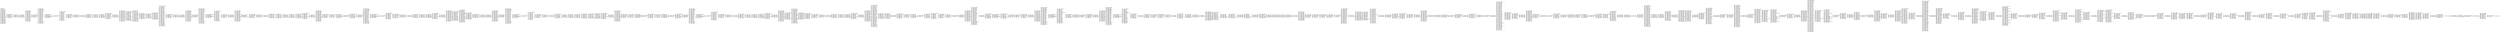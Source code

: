 digraph "graph.cfg.gv" {
	subgraph global {
		node [fontname=Courier fontsize=30.0 rank=same shape=box]
		block_0 [label="0: %00 = #0x1\l2: %01 = #0x40\l4: MSTORE(%01, %00)\l5: [NO_SSA] DUP1\l6: [NO_SSA] DUP8\l7: [NO_SSA] PUSH20\l1c: [NO_SSA] AND\l1d: [NO_SSA] DUP2\l1e: [NO_SSA] MSTORE\l1f: [NO_SSA] PUSH1\l21: [NO_SSA] ADD\l22: [NO_SSA] DUP16\l23: [NO_SSA] PUSH20\l38: [NO_SSA] AND\l39: [NO_SSA] DUP2\l3a: [NO_SSA] MSTORE\l3b: [NO_SSA] PUSH1\l3d: [NO_SSA] ADD\l3e: [NO_SSA] PUSH1\l40: [NO_SSA] DUP12\l41: [NO_SSA] GT\l42: [NO_SSA] ISZERO\l43: [NO_SSA] ISZERO\l44: [NO_SSA] DUP2\l45: [NO_SSA] MSTORE\l46: [NO_SSA] POP\l47: [NO_SSA] DUP5\l48: [NO_SSA] ADDRESS\l49: [NO_SSA] PUSH2\l4c: [NO_SSA] JUMP\l"]
		block_4d [label="4d: [NO_SSA] JUMPDEST\l4e: [NO_SSA] SWAP1\l4f: [NO_SSA] POP\l50: [NO_SSA] DUP3\l51: [NO_SSA] ISZERO\l52: [NO_SSA] PUSH2\l55: [NO_SSA] JUMPI\l"]
		block_56 [label="56: [NO_SSA] DUP3\l57: [NO_SSA] DUP2\l58: [NO_SSA] EQ\l59: [NO_SSA] PUSH2\l5c: [NO_SSA] JUMPI\l"]
		block_5d [label="5d: [NO_SSA] PUSH1\l5f: [NO_SSA] MLOAD\l60: [NO_SSA] PUSH3\l64: [NO_SSA] PUSH1\l66: [NO_SSA] INVALID\l"]
		block_67 [label="67: [NO_SSA] DUP2\l68: [NO_SSA] MSTORE\l69: [NO_SSA] PUSH1\l6b: [NO_SSA] PUSH1\l6d: [NO_SSA] DUP3\l6e: [NO_SSA] ADD\l6f: [NO_SSA] MSTORE\l70: [NO_SSA] PUSH1\l72: [NO_SSA] PUSH1\l74: [NO_SSA] DUP3\l75: [NO_SSA] ADD\l76: [NO_SSA] MSTORE\l77: [NO_SSA] PUSH32\l98: [NO_SSA] PUSH1\l9a: [NO_SSA] DUP3\l9b: [NO_SSA] ADD\l9c: [NO_SSA] MSTORE\l9d: [NO_SSA] PUSH1\l9f: [NO_SSA] ADD\la0: [NO_SSA] PUSH2\la3: [NO_SSA] JUMP\l"]
		block_a4 [label="a4: [NO_SSA] JUMPDEST\la5: [NO_SSA] DUP5\la6: [NO_SSA] ISZERO\la7: [NO_SSA] PUSH2\laa: [NO_SSA] JUMPI\l"]
		block_ab [label="ab: [NO_SSA] PUSH1\lad: [NO_SSA] MLOAD\lae: [NO_SSA] COINBASE\laf: [NO_SSA] SWAP1\lb0: [NO_SSA] DUP7\lb1: [NO_SSA] ISZERO\lb2: [NO_SSA] PUSH2\lb5: [NO_SSA] MUL\lb6: [NO_SSA] SWAP1\lb7: [NO_SSA] DUP8\lb8: [NO_SSA] SWAP1\lb9: [NO_SSA] PUSH1\lbb: [NO_SSA] DUP2\lbc: [NO_SSA] DUP2\lbd: [NO_SSA] DUP2\lbe: [NO_SSA] DUP6\lbf: [NO_SSA] DUP9\lc0: [NO_SSA] DUP9\lc1: [NO_SSA] CALL\lc2: [NO_SSA] SWAP4\lc3: [NO_SSA] POP\lc4: [NO_SSA] POP\lc5: [NO_SSA] POP\lc6: [NO_SSA] POP\lc7: [NO_SSA] ISZERO\lc8: [NO_SSA] DUP1\lc9: [NO_SSA] ISZERO\lca: [NO_SSA] PUSH2\lcd: [NO_SSA] JUMPI\l"]
		block_ce [label="ce: [NO_SSA] RETURNDATASIZE\lcf: [NO_SSA] PUSH1\ld1: [NO_SSA] DUP1\ld2: [NO_SSA] RETURNDATACOPY\ld3: [NO_SSA] RETURNDATASIZE\ld4: [NO_SSA] PUSH1\ld6: [NO_SSA] REVERT\l"]
		block_d7 [label="d7: [NO_SSA] JUMPDEST\ld8: [NO_SSA] POP\l"]
		block_d9 [label="d9: [NO_SSA] JUMPDEST\lda: [NO_SSA] POP\ldb: [NO_SSA] POP\ldc: [NO_SSA] POP\ldd: [NO_SSA] POP\lde: [NO_SSA] POP\ldf: [NO_SSA] POP\le0: [NO_SSA] POP\le1: [NO_SSA] POP\le2: [NO_SSA] POP\le3: [NO_SSA] POP\le4: [NO_SSA] POP\le5: [NO_SSA] POP\le6: [NO_SSA] POP\le7: [NO_SSA] POP\le8: [NO_SSA] POP\le9: [NO_SSA] POP\lea: [NO_SSA] JUMP\l"]
		block_eb [label="eb: [NO_SSA] JUMPDEST\lec: [NO_SSA] CALLER\led: [NO_SSA] PUSH20\l102: [NO_SSA] DUP2\l103: [NO_SSA] EQ\l104: [NO_SSA] PUSH2\l107: [NO_SSA] JUMPI\l"]
		block_108 [label="108: [NO_SSA] PUSH20\l11d: [NO_SSA] DUP2\l11e: [NO_SSA] EQ\l11f: [NO_SSA] PUSH2\l122: [NO_SSA] JUMPI\l"]
		block_123 [label="123: [NO_SSA] PUSH1\l125: [NO_SSA] DUP1\l126: [NO_SSA] REVERT\l"]
		block_127 [label="127: [NO_SSA] JUMPDEST\l128: [NO_SSA] POP\l129: [NO_SSA] DUP6\l12a: [NO_SSA] PUSH1\l12c: [NO_SSA] DUP2\l12d: [NO_SSA] SWAP1\l12e: [NO_SSA] INVALID\l"]
		block_12f [label="12f: [NO_SSA] PUSH20\l144: [NO_SSA] AND\l145: [NO_SSA] PUSH1\l147: [NO_SSA] DUP3\l148: [NO_SSA] SWAP1\l149: [NO_SSA] INVALID\l"]
		block_14a [label="14a: [NO_SSA] PUSH1\l14c: [NO_SSA] AND\l14d: [NO_SSA] PUSH2\l150: [NO_SSA] PUSH1\l152: [NO_SSA] NUMBER\l153: [NO_SSA] PUSH2\l156: [NO_SSA] JUMP\l"]
		block_157 [label="157: [NO_SSA] JUMPDEST\l158: [NO_SSA] PUSH32\l179: [NO_SSA] DUP5\l17a: [NO_SSA] DUP2\l17b: [NO_SSA] AND\l17c: [NO_SSA] SWAP2\l17d: [NO_SSA] BLOCKHASH\l17e: [NO_SSA] AND\l17f: [NO_SSA] EQ\l180: [NO_SSA] PUSH2\l183: [NO_SSA] JUMPI\l"]
		block_184 [label="184: [NO_SSA] PUSH1\l186: [NO_SSA] MLOAD\l187: [NO_SSA] PUSH3\l18b: [NO_SSA] PUSH1\l18d: [NO_SSA] INVALID\l"]
		block_18e [label="18e: [NO_SSA] DUP2\l18f: [NO_SSA] MSTORE\l190: [NO_SSA] PUSH1\l192: [NO_SSA] PUSH1\l194: [NO_SSA] DUP3\l195: [NO_SSA] ADD\l196: [NO_SSA] MSTORE\l197: [NO_SSA] PUSH1\l199: [NO_SSA] PUSH1\l19b: [NO_SSA] DUP3\l19c: [NO_SSA] ADD\l19d: [NO_SSA] MSTORE\l19e: [NO_SSA] PUSH32\l1bf: [NO_SSA] PUSH1\l1c1: [NO_SSA] DUP3\l1c2: [NO_SSA] ADD\l1c3: [NO_SSA] MSTORE\l1c4: [NO_SSA] PUSH1\l1c6: [NO_SSA] ADD\l1c7: [NO_SSA] PUSH2\l1ca: [NO_SSA] JUMP\l"]
		block_1cb [label="1cb: [NO_SSA] JUMPDEST\l1cc: [NO_SSA] PUSH1\l1ce: [NO_SSA] DUP1\l1cf: [NO_SSA] MLOAD\l1d0: [NO_SSA] PUSH1\l1d2: [NO_SSA] DUP2\l1d3: [NO_SSA] DUP2\l1d4: [NO_SSA] ADD\l1d5: [NO_SSA] DUP4\l1d6: [NO_SSA] MSTORE\l1d7: [NO_SSA] PUSH20\l1ec: [NO_SSA] DUP6\l1ed: [NO_SSA] AND\l1ee: [NO_SSA] DUP3\l1ef: [NO_SSA] MSTORE\l1f0: [NO_SSA] DUP11\l1f1: [NO_SSA] DUP2\l1f2: [NO_SSA] INVALID\l"]
		block_1f3 [label="1f3: [NO_SSA] PUSH1\l1f5: [NO_SSA] DUP4\l1f6: [NO_SSA] ADD\l1f7: [NO_SSA] DUP2\l1f8: [NO_SSA] SWAP1\l1f9: [NO_SSA] MSTORE\l1fa: [NO_SSA] DUP5\l1fb: [NO_SSA] ISZERO\l1fc: [NO_SSA] ISZERO\l1fd: [NO_SSA] SWAP4\l1fe: [NO_SSA] DUP4\l1ff: [NO_SSA] ADD\l200: [NO_SSA] SWAP4\l201: [NO_SSA] SWAP1\l202: [NO_SSA] SWAP4\l203: [NO_SSA] MSTORE\l204: [NO_SSA] PUSH1\l206: [NO_SSA] PUSH1\l208: [NO_SSA] DUP14\l209: [NO_SSA] SWAP1\l20a: [NO_SSA] INVALID\l"]
		block_20b [label="20b: [NO_SSA] AND\l20c: [NO_SSA] SWAP3\l20d: [NO_SSA] SWAP2\l20e: [NO_SSA] PUSH12\l21b: [NO_SSA] DUP1\l21c: [NO_SSA] DUP14\l21d: [NO_SSA] AND\l21e: [NO_SSA] SWAP3\l21f: [NO_SSA] DUP13\l220: [NO_SSA] SWAP1\l221: [NO_SSA] INVALID\l"]
		block_222 [label="222: [NO_SSA] SWAP2\l223: [NO_SSA] SWAP1\l224: [NO_SSA] DUP13\l225: [NO_SSA] AND\l226: [NO_SSA] SWAP1\l227: [NO_SSA] PUSH1\l229: [NO_SSA] DUP11\l22a: [NO_SSA] SWAP1\l22b: [NO_SSA] INVALID\l"]
		block_22c [label="22c: [NO_SSA] SWAP1\l22d: [NO_SSA] PUSH16\l23e: [NO_SSA] DUP12\l23f: [NO_SSA] AND\l240: [NO_SSA] SWAP1\l241: [NO_SSA] PUSH2\l244: [NO_SSA] SWAP1\l245: [NO_SSA] DUP15\l246: [NO_SSA] SWAP1\l247: [NO_SSA] DUP5\l248: [NO_SSA] ADDRESS\l249: [NO_SSA] PUSH2\l24c: [NO_SSA] JUMP\l"]
		block_24d [label="24d: [NO_SSA] JUMPDEST\l24e: [NO_SSA] POP\l24f: [NO_SSA] PUSH1\l251: [NO_SSA] PUSH2\l254: [NO_SSA] DUP14\l255: [NO_SSA] PUSH1\l257: [NO_SSA] MLOAD\l258: [NO_SSA] DUP1\l259: [NO_SSA] PUSH1\l25b: [NO_SSA] ADD\l25c: [NO_SSA] PUSH1\l25e: [NO_SSA] MSTORE\l25f: [NO_SSA] DUP1\l260: [NO_SSA] DUP11\l261: [NO_SSA] PUSH20\l276: [NO_SSA] AND\l277: [NO_SSA] DUP2\l278: [NO_SSA] MSTORE\l279: [NO_SSA] PUSH1\l27b: [NO_SSA] ADD\l27c: [NO_SSA] DUP9\l27d: [NO_SSA] PUSH20\l292: [NO_SSA] AND\l293: [NO_SSA] DUP2\l294: [NO_SSA] MSTORE\l295: [NO_SSA] PUSH1\l297: [NO_SSA] ADD\l298: [NO_SSA] PUSH1\l29a: [NO_SSA] DUP13\l29b: [NO_SSA] GT\l29c: [NO_SSA] ISZERO\l29d: [NO_SSA] ISZERO\l29e: [NO_SSA] DUP2\l29f: [NO_SSA] MSTORE\l2a0: [NO_SSA] POP\l2a1: [NO_SSA] DUP5\l2a2: [NO_SSA] ADDRESS\l2a3: [NO_SSA] PUSH2\l2a6: [NO_SSA] JUMP\l"]
		block_2a7 [label="2a7: [NO_SSA] JUMPDEST\l2a8: [NO_SSA] SWAP1\l2a9: [NO_SSA] POP\l2aa: [NO_SSA] DUP6\l2ab: [NO_SSA] ISZERO\l2ac: [NO_SSA] PUSH2\l2af: [NO_SSA] JUMPI\l"]
		block_2b0 [label="2b0: [NO_SSA] DUP6\l2b1: [NO_SSA] DUP2\l2b2: [NO_SSA] EQ\l2b3: [NO_SSA] PUSH2\l2b6: [NO_SSA] JUMPI\l"]
		block_2b7 [label="2b7: [NO_SSA] PUSH1\l2b9: [NO_SSA] MLOAD\l2ba: [NO_SSA] PUSH3\l2be: [NO_SSA] PUSH1\l2c0: [NO_SSA] INVALID\l"]
		block_2c1 [label="2c1: [NO_SSA] DUP2\l2c2: [NO_SSA] MSTORE\l2c3: [NO_SSA] PUSH1\l2c5: [NO_SSA] PUSH1\l2c7: [NO_SSA] DUP3\l2c8: [NO_SSA] ADD\l2c9: [NO_SSA] MSTORE\l2ca: [NO_SSA] PUSH1\l2cc: [NO_SSA] PUSH1\l2ce: [NO_SSA] DUP3\l2cf: [NO_SSA] ADD\l2d0: [NO_SSA] MSTORE\l2d1: [NO_SSA] PUSH32\l2f2: [NO_SSA] PUSH1\l2f4: [NO_SSA] DUP3\l2f5: [NO_SSA] ADD\l2f6: [NO_SSA] MSTORE\l2f7: [NO_SSA] PUSH1\l2f9: [NO_SSA] ADD\l2fa: [NO_SSA] PUSH2\l2fd: [NO_SSA] JUMP\l"]
		block_2fe [label="2fe: [NO_SSA] JUMPDEST\l2ff: [NO_SSA] DUP4\l300: [NO_SSA] ISZERO\l301: [NO_SSA] PUSH2\l304: [NO_SSA] JUMPI\l"]
		block_305 [label="305: [NO_SSA] PUSH1\l307: [NO_SSA] MLOAD\l308: [NO_SSA] COINBASE\l309: [NO_SSA] SWAP1\l30a: [NO_SSA] DUP6\l30b: [NO_SSA] ISZERO\l30c: [NO_SSA] PUSH2\l30f: [NO_SSA] MUL\l310: [NO_SSA] SWAP1\l311: [NO_SSA] DUP7\l312: [NO_SSA] SWAP1\l313: [NO_SSA] PUSH1\l315: [NO_SSA] DUP2\l316: [NO_SSA] DUP2\l317: [NO_SSA] DUP2\l318: [NO_SSA] DUP6\l319: [NO_SSA] DUP9\l31a: [NO_SSA] DUP9\l31b: [NO_SSA] CALL\l31c: [NO_SSA] SWAP4\l31d: [NO_SSA] POP\l31e: [NO_SSA] POP\l31f: [NO_SSA] POP\l320: [NO_SSA] POP\l321: [NO_SSA] ISZERO\l322: [NO_SSA] DUP1\l323: [NO_SSA] ISZERO\l324: [NO_SSA] PUSH2\l327: [NO_SSA] JUMPI\l"]
		block_328 [label="328: [NO_SSA] RETURNDATASIZE\l329: [NO_SSA] PUSH1\l32b: [NO_SSA] DUP1\l32c: [NO_SSA] RETURNDATACOPY\l32d: [NO_SSA] RETURNDATASIZE\l32e: [NO_SSA] PUSH1\l330: [NO_SSA] REVERT\l"]
		block_331 [label="331: [NO_SSA] JUMPDEST\l332: [NO_SSA] POP\l333: [NO_SSA] POP\l334: [NO_SSA] POP\l335: [NO_SSA] POP\l336: [NO_SSA] POP\l337: [NO_SSA] POP\l338: [NO_SSA] POP\l339: [NO_SSA] POP\l33a: [NO_SSA] POP\l33b: [NO_SSA] POP\l33c: [NO_SSA] POP\l33d: [NO_SSA] POP\l33e: [NO_SSA] POP\l33f: [NO_SSA] POP\l340: [NO_SSA] POP\l341: [NO_SSA] POP\l342: [NO_SSA] POP\l343: [NO_SSA] POP\l344: [NO_SSA] JUMP\l"]
		block_345 [label="345: [NO_SSA] JUMPDEST\l346: [NO_SSA] CALLER\l347: [NO_SSA] PUSH20\l35c: [NO_SSA] EQ\l35d: [NO_SSA] PUSH2\l360: [NO_SSA] JUMPI\l"]
		block_361 [label="361: [NO_SSA] PUSH1\l363: [NO_SSA] MLOAD\l364: [NO_SSA] PUSH3\l368: [NO_SSA] PUSH1\l36a: [NO_SSA] INVALID\l"]
		block_36b [label="36b: [NO_SSA] DUP2\l36c: [NO_SSA] MSTORE\l36d: [NO_SSA] PUSH1\l36f: [NO_SSA] PUSH1\l371: [NO_SSA] DUP3\l372: [NO_SSA] ADD\l373: [NO_SSA] MSTORE\l374: [NO_SSA] PUSH1\l376: [NO_SSA] PUSH1\l378: [NO_SSA] DUP3\l379: [NO_SSA] ADD\l37a: [NO_SSA] MSTORE\l37b: [NO_SSA] PUSH32\l39c: [NO_SSA] PUSH1\l39e: [NO_SSA] DUP3\l39f: [NO_SSA] ADD\l3a0: [NO_SSA] MSTORE\l3a1: [NO_SSA] PUSH1\l3a3: [NO_SSA] ADD\l3a4: [NO_SSA] PUSH2\l3a7: [NO_SSA] JUMP\l"]
		block_3a8 [label="3a8: [NO_SSA] JUMPDEST\l3a9: [NO_SSA] DUP1\l3aa: [NO_SSA] PUSH20\l3bf: [NO_SSA] AND\l3c0: [NO_SSA] SELFDESTRUCT\l"]
		block_3c1 [label="3c1: [NO_SSA] JUMPDEST\l3c2: [NO_SSA] CALLER\l3c3: [NO_SSA] PUSH20\l3d8: [NO_SSA] DUP2\l3d9: [NO_SSA] EQ\l3da: [NO_SSA] PUSH2\l3dd: [NO_SSA] JUMPI\l"]
		block_3de [label="3de: [NO_SSA] PUSH20\l3f3: [NO_SSA] DUP2\l3f4: [NO_SSA] EQ\l3f5: [NO_SSA] PUSH2\l3f8: [NO_SSA] JUMPI\l"]
		block_3f9 [label="3f9: [NO_SSA] PUSH1\l3fb: [NO_SSA] DUP1\l3fc: [NO_SSA] REVERT\l"]
		block_3fd [label="3fd: [NO_SSA] JUMPDEST\l3fe: [NO_SSA] POP\l3ff: [NO_SSA] DUP3\l400: [NO_SSA] PUSH20\l415: [NO_SSA] PUSH1\l417: [NO_SSA] DUP3\l418: [NO_SSA] SWAP1\l419: [NO_SSA] INVALID\l"]
		block_41a [label="41a: [NO_SSA] DUP2\l41b: [NO_SSA] AND\l41c: [NO_SSA] SWAP1\l41d: [NO_SSA] PUSH1\l41f: [NO_SSA] PUSH1\l421: [NO_SSA] DUP5\l422: [NO_SSA] SWAP1\l423: [NO_SSA] INVALID\l"]
		block_424 [label="424: [NO_SSA] AND\l425: [NO_SSA] SWAP1\l426: [NO_SSA] PUSH1\l428: [NO_SSA] DUP7\l429: [NO_SSA] SWAP1\l42a: [NO_SSA] INVALID\l"]
		block_42b [label="42b: [NO_SSA] SWAP1\l42c: [NO_SSA] DUP7\l42d: [NO_SSA] AND\l42e: [NO_SSA] PUSH1\l430: [NO_SSA] DUP7\l431: [NO_SSA] SWAP1\l432: [NO_SSA] INVALID\l"]
		block_433 [label="433: [NO_SSA] PUSH16\l444: [NO_SSA] DUP8\l445: [NO_SSA] AND\l446: [NO_SSA] PUSH2\l449: [NO_SSA] PUSH1\l44b: [NO_SSA] NUMBER\l44c: [NO_SSA] PUSH2\l44f: [NO_SSA] JUMP\l"]
		block_450 [label="450: [NO_SSA] JUMPDEST\l451: [NO_SSA] PUSH32\l472: [NO_SSA] DUP9\l473: [NO_SSA] DUP2\l474: [NO_SSA] AND\l475: [NO_SSA] SWAP2\l476: [NO_SSA] BLOCKHASH\l477: [NO_SSA] AND\l478: [NO_SSA] EQ\l479: [NO_SSA] PUSH2\l47c: [NO_SSA] JUMPI\l"]
		block_47d [label="47d: [NO_SSA] PUSH1\l47f: [NO_SSA] MLOAD\l480: [NO_SSA] PUSH3\l484: [NO_SSA] PUSH1\l486: [NO_SSA] INVALID\l"]
		block_487 [label="487: [NO_SSA] DUP2\l488: [NO_SSA] MSTORE\l489: [NO_SSA] PUSH1\l48b: [NO_SSA] PUSH1\l48d: [NO_SSA] DUP3\l48e: [NO_SSA] ADD\l48f: [NO_SSA] MSTORE\l490: [NO_SSA] PUSH1\l492: [NO_SSA] PUSH1\l494: [NO_SSA] DUP3\l495: [NO_SSA] ADD\l496: [NO_SSA] MSTORE\l497: [NO_SSA] PUSH32\l4b8: [NO_SSA] PUSH1\l4ba: [NO_SSA] DUP3\l4bb: [NO_SSA] ADD\l4bc: [NO_SSA] MSTORE\l4bd: [NO_SSA] PUSH1\l4bf: [NO_SSA] ADD\l4c0: [NO_SSA] PUSH2\l4c3: [NO_SSA] JUMP\l"]
		block_4c4 [label="4c4: [NO_SSA] JUMPDEST\l4c5: [NO_SSA] PUSH2\l4c8: [NO_SSA] DUP4\l4c9: [NO_SSA] DUP8\l4ca: [NO_SSA] DUP5\l4cb: [NO_SSA] PUSH2\l4ce: [NO_SSA] JUMP\l"]
		block_4cf [label="4cf: [NO_SSA] JUMPDEST\l4d0: [NO_SSA] DUP5\l4d1: [NO_SSA] PUSH1\l4d3: [NO_SSA] SUB\l4d4: [NO_SSA] PUSH2\l4d7: [NO_SSA] JUMPI\l"]
		block_4d8 [label="4d8: [NO_SSA] PUSH2\l4db: [NO_SSA] DUP7\l4dc: [NO_SSA] PUSH1\l4de: [NO_SSA] DUP4\l4df: [NO_SSA] ADDRESS\l4e0: [NO_SSA] PUSH2\l4e3: [NO_SSA] JUMP\l"]
		block_4e4 [label="4e4: [NO_SSA] JUMPDEST\l4e5: [NO_SSA] PUSH2\l4e8: [NO_SSA] JUMP\l"]
		block_4e9 [label="4e9: [NO_SSA] JUMPDEST\l4ea: [NO_SSA] PUSH2\l4ed: [NO_SSA] DUP7\l4ee: [NO_SSA] DUP3\l4ef: [NO_SSA] PUSH1\l4f1: [NO_SSA] ADDRESS\l4f2: [NO_SSA] PUSH2\l4f5: [NO_SSA] JUMP\l"]
		block_4f6 [label="4f6: [NO_SSA] JUMPDEST\l4f7: [NO_SSA] DUP4\l4f8: [NO_SSA] ISZERO\l4f9: [NO_SSA] PUSH2\l4fc: [NO_SSA] JUMPI\l"]
		block_4fd [label="4fd: [NO_SSA] PUSH1\l4ff: [NO_SSA] MLOAD\l500: [NO_SSA] COINBASE\l501: [NO_SSA] SWAP1\l502: [NO_SSA] DUP6\l503: [NO_SSA] ISZERO\l504: [NO_SSA] PUSH2\l507: [NO_SSA] MUL\l508: [NO_SSA] SWAP1\l509: [NO_SSA] DUP7\l50a: [NO_SSA] SWAP1\l50b: [NO_SSA] PUSH1\l50d: [NO_SSA] DUP2\l50e: [NO_SSA] DUP2\l50f: [NO_SSA] DUP2\l510: [NO_SSA] DUP6\l511: [NO_SSA] DUP9\l512: [NO_SSA] DUP9\l513: [NO_SSA] CALL\l514: [NO_SSA] SWAP4\l515: [NO_SSA] POP\l516: [NO_SSA] POP\l517: [NO_SSA] POP\l518: [NO_SSA] POP\l519: [NO_SSA] ISZERO\l51a: [NO_SSA] DUP1\l51b: [NO_SSA] ISZERO\l51c: [NO_SSA] PUSH2\l51f: [NO_SSA] JUMPI\l"]
		block_520 [label="520: [NO_SSA] RETURNDATASIZE\l521: [NO_SSA] PUSH1\l523: [NO_SSA] DUP1\l524: [NO_SSA] RETURNDATACOPY\l525: [NO_SSA] RETURNDATASIZE\l526: [NO_SSA] PUSH1\l528: [NO_SSA] REVERT\l"]
		block_529 [label="529: [NO_SSA] JUMPDEST\l52a: [NO_SSA] POP\l"]
		block_52b [label="52b: [NO_SSA] JUMPDEST\l52c: [NO_SSA] POP\l52d: [NO_SSA] POP\l52e: [NO_SSA] POP\l52f: [NO_SSA] POP\l530: [NO_SSA] POP\l531: [NO_SSA] POP\l532: [NO_SSA] POP\l533: [NO_SSA] POP\l534: [NO_SSA] POP\l535: [NO_SSA] POP\l536: [NO_SSA] JUMP\l"]
		block_537 [label="537: [NO_SSA] JUMPDEST\l538: [NO_SSA] PUSH1\l53a: [NO_SSA] CALLER\l53b: [NO_SSA] PUSH20\l550: [NO_SSA] DUP2\l551: [NO_SSA] EQ\l552: [NO_SSA] PUSH2\l555: [NO_SSA] JUMPI\l"]
		block_556 [label="556: [NO_SSA] PUSH20\l56b: [NO_SSA] DUP2\l56c: [NO_SSA] EQ\l56d: [NO_SSA] PUSH2\l570: [NO_SSA] JUMPI\l"]
		block_571 [label="571: [NO_SSA] PUSH1\l573: [NO_SSA] DUP1\l574: [NO_SSA] REVERT\l"]
		block_575 [label="575: [NO_SSA] JUMPDEST\l576: [NO_SSA] POP\l577: [NO_SSA] DUP5\l578: [NO_SSA] PUSH1\l57a: [NO_SSA] DUP2\l57b: [NO_SSA] SWAP1\l57c: [NO_SSA] INVALID\l"]
		block_57d [label="57d: [NO_SSA] PUSH20\l592: [NO_SSA] AND\l593: [NO_SSA] PUSH1\l595: [NO_SSA] DUP3\l596: [NO_SSA] SWAP1\l597: [NO_SSA] INVALID\l"]
		block_598 [label="598: [NO_SSA] PUSH1\l59a: [NO_SSA] AND\l59b: [NO_SSA] PUSH2\l59e: [NO_SSA] PUSH1\l5a0: [NO_SSA] NUMBER\l5a1: [NO_SSA] PUSH2\l5a4: [NO_SSA] JUMP\l"]
		block_5a5 [label="5a5: [NO_SSA] JUMPDEST\l5a6: [NO_SSA] PUSH32\l5c7: [NO_SSA] DUP5\l5c8: [NO_SSA] DUP2\l5c9: [NO_SSA] AND\l5ca: [NO_SSA] SWAP2\l5cb: [NO_SSA] BLOCKHASH\l5cc: [NO_SSA] AND\l5cd: [NO_SSA] EQ\l5ce: [NO_SSA] PUSH2\l5d1: [NO_SSA] JUMPI\l"]
		block_5d2 [label="5d2: [NO_SSA] PUSH1\l5d4: [NO_SSA] MLOAD\l5d5: [NO_SSA] PUSH3\l5d9: [NO_SSA] PUSH1\l5db: [NO_SSA] INVALID\l"]
		block_5dc [label="5dc: [NO_SSA] DUP2\l5dd: [NO_SSA] MSTORE\l5de: [NO_SSA] PUSH1\l5e0: [NO_SSA] PUSH1\l5e2: [NO_SSA] DUP3\l5e3: [NO_SSA] ADD\l5e4: [NO_SSA] MSTORE\l5e5: [NO_SSA] PUSH1\l5e7: [NO_SSA] PUSH1\l5e9: [NO_SSA] DUP3\l5ea: [NO_SSA] ADD\l5eb: [NO_SSA] MSTORE\l5ec: [NO_SSA] PUSH32\l60d: [NO_SSA] PUSH1\l60f: [NO_SSA] DUP3\l610: [NO_SSA] ADD\l611: [NO_SSA] MSTORE\l612: [NO_SSA] PUSH1\l614: [NO_SSA] ADD\l615: [NO_SSA] PUSH2\l618: [NO_SSA] JUMP\l"]
		block_619 [label="619: [NO_SSA] JUMPDEST\l61a: [NO_SSA] PUSH1\l61c: [NO_SSA] DUP1\l61d: [NO_SSA] MLOAD\l61e: [NO_SSA] PUSH1\l620: [NO_SSA] DUP2\l621: [NO_SSA] DUP2\l622: [NO_SSA] ADD\l623: [NO_SSA] DUP4\l624: [NO_SSA] MSTORE\l625: [NO_SSA] PUSH20\l63a: [NO_SSA] DUP6\l63b: [NO_SSA] AND\l63c: [NO_SSA] DUP3\l63d: [NO_SSA] MSTORE\l63e: [NO_SSA] DUP10\l63f: [NO_SSA] SWAP1\l640: [NO_SSA] INVALID\l"]
		block_641 [label="641: [NO_SSA] PUSH1\l643: [NO_SSA] DUP3\l644: [NO_SSA] ADD\l645: [NO_SSA] DUP2\l646: [NO_SSA] SWAP1\l647: [NO_SSA] MSTORE\l648: [NO_SSA] DUP4\l649: [NO_SSA] ISZERO\l64a: [NO_SSA] ISZERO\l64b: [NO_SSA] SWAP3\l64c: [NO_SSA] DUP3\l64d: [NO_SSA] ADD\l64e: [NO_SSA] SWAP3\l64f: [NO_SSA] SWAP1\l650: [NO_SSA] SWAP3\l651: [NO_SSA] MSTORE\l652: [NO_SSA] PUSH12\l65f: [NO_SSA] DUP10\l660: [NO_SSA] AND\l661: [NO_SSA] SWAP1\l662: [NO_SSA] PUSH1\l664: [NO_SSA] DUP9\l665: [NO_SSA] SWAP1\l666: [NO_SSA] INVALID\l"]
		block_667 [label="667: [NO_SSA] SWAP1\l668: [NO_SSA] PUSH16\l679: [NO_SSA] DUP10\l67a: [NO_SSA] AND\l67b: [NO_SSA] SWAP1\l67c: [NO_SSA] PUSH2\l67f: [NO_SSA] SWAP1\l680: [NO_SSA] DUP12\l681: [NO_SSA] SWAP1\l682: [NO_SSA] DUP5\l683: [NO_SSA] ADDRESS\l684: [NO_SSA] PUSH2\l687: [NO_SSA] JUMP\l"]
		block_688 [label="688: [NO_SSA] JUMPDEST\l689: [NO_SSA] SWAP8\l68a: [NO_SSA] POP\l68b: [NO_SSA] DUP3\l68c: [NO_SSA] ISZERO\l68d: [NO_SSA] PUSH2\l690: [NO_SSA] JUMPI\l"]
		block_691 [label="691: [NO_SSA] DUP3\l692: [NO_SSA] DUP9\l693: [NO_SSA] EQ\l694: [NO_SSA] PUSH2\l697: [NO_SSA] JUMPI\l"]
		block_698 [label="698: [NO_SSA] PUSH1\l69a: [NO_SSA] MLOAD\l69b: [NO_SSA] PUSH3\l69f: [NO_SSA] PUSH1\l6a1: [NO_SSA] INVALID\l"]
		block_6a2 [label="6a2: [NO_SSA] DUP2\l6a3: [NO_SSA] MSTORE\l6a4: [NO_SSA] PUSH1\l6a6: [NO_SSA] PUSH1\l6a8: [NO_SSA] DUP3\l6a9: [NO_SSA] ADD\l6aa: [NO_SSA] MSTORE\l6ab: [NO_SSA] PUSH1\l6ad: [NO_SSA] PUSH1\l6af: [NO_SSA] DUP3\l6b0: [NO_SSA] ADD\l6b1: [NO_SSA] MSTORE\l6b2: [NO_SSA] PUSH32\l6d3: [NO_SSA] PUSH1\l6d5: [NO_SSA] DUP3\l6d6: [NO_SSA] ADD\l6d7: [NO_SSA] MSTORE\l6d8: [NO_SSA] PUSH1\l6da: [NO_SSA] ADD\l6db: [NO_SSA] PUSH2\l6de: [NO_SSA] JUMP\l"]
		block_6df [label="6df: [NO_SSA] JUMPDEST\l6e0: [NO_SSA] DUP1\l6e1: [NO_SSA] ISZERO\l6e2: [NO_SSA] PUSH2\l6e5: [NO_SSA] JUMPI\l"]
		block_6e6 [label="6e6: [NO_SSA] PUSH1\l6e8: [NO_SSA] MLOAD\l6e9: [NO_SSA] COINBASE\l6ea: [NO_SSA] SWAP1\l6eb: [NO_SSA] DUP3\l6ec: [NO_SSA] ISZERO\l6ed: [NO_SSA] PUSH2\l6f0: [NO_SSA] MUL\l6f1: [NO_SSA] SWAP1\l6f2: [NO_SSA] DUP4\l6f3: [NO_SSA] SWAP1\l6f4: [NO_SSA] PUSH1\l6f6: [NO_SSA] DUP2\l6f7: [NO_SSA] DUP2\l6f8: [NO_SSA] DUP2\l6f9: [NO_SSA] DUP6\l6fa: [NO_SSA] DUP9\l6fb: [NO_SSA] DUP9\l6fc: [NO_SSA] CALL\l6fd: [NO_SSA] SWAP4\l6fe: [NO_SSA] POP\l6ff: [NO_SSA] POP\l700: [NO_SSA] POP\l701: [NO_SSA] POP\l702: [NO_SSA] ISZERO\l703: [NO_SSA] DUP1\l704: [NO_SSA] ISZERO\l705: [NO_SSA] PUSH2\l708: [NO_SSA] JUMPI\l"]
		block_709 [label="709: [NO_SSA] RETURNDATASIZE\l70a: [NO_SSA] PUSH1\l70c: [NO_SSA] DUP1\l70d: [NO_SSA] RETURNDATACOPY\l70e: [NO_SSA] RETURNDATASIZE\l70f: [NO_SSA] PUSH1\l711: [NO_SSA] REVERT\l"]
		block_712 [label="712: [NO_SSA] JUMPDEST\l713: [NO_SSA] POP\l"]
		block_714 [label="714: [NO_SSA] JUMPDEST\l715: [NO_SSA] POP\l716: [NO_SSA] POP\l717: [NO_SSA] POP\l718: [NO_SSA] POP\l719: [NO_SSA] POP\l71a: [NO_SSA] POP\l71b: [NO_SSA] POP\l71c: [NO_SSA] SWAP5\l71d: [NO_SSA] SWAP4\l71e: [NO_SSA] POP\l71f: [NO_SSA] POP\l720: [NO_SSA] POP\l721: [NO_SSA] POP\l722: [NO_SSA] JUMP\l"]
		block_723 [label="723: [NO_SSA] JUMPDEST\l724: [NO_SSA] CALLER\l725: [NO_SSA] PUSH20\l73a: [NO_SSA] DUP2\l73b: [NO_SSA] EQ\l73c: [NO_SSA] PUSH2\l73f: [NO_SSA] JUMPI\l"]
		block_740 [label="740: [NO_SSA] PUSH20\l755: [NO_SSA] DUP2\l756: [NO_SSA] EQ\l757: [NO_SSA] PUSH2\l75a: [NO_SSA] JUMPI\l"]
		block_75b [label="75b: [NO_SSA] PUSH1\l75d: [NO_SSA] DUP1\l75e: [NO_SSA] REVERT\l"]
		block_75f [label="75f: [NO_SSA] JUMPDEST\l760: [NO_SSA] POP\l761: [NO_SSA] DUP4\l762: [NO_SSA] PUSH20\l777: [NO_SSA] PUSH1\l779: [NO_SSA] DUP3\l77a: [NO_SSA] SWAP1\l77b: [NO_SSA] INVALID\l"]
		block_77c [label="77c: [NO_SSA] AND\l77d: [NO_SSA] PUSH1\l77f: [NO_SSA] PUSH1\l781: [NO_SSA] DUP4\l782: [NO_SSA] SWAP1\l783: [NO_SSA] INVALID\l"]
		block_784 [label="784: [NO_SSA] DUP2\l785: [NO_SSA] AND\l786: [NO_SSA] SWAP1\l787: [NO_SSA] PUSH1\l789: [NO_SSA] DUP5\l78a: [NO_SSA] SWAP1\l78b: [NO_SSA] INVALID\l"]
		block_78c [label="78c: [NO_SSA] DUP2\l78d: [NO_SSA] AND\l78e: [NO_SSA] SWAP1\l78f: [NO_SSA] PUSH1\l791: [NO_SSA] DUP9\l792: [NO_SSA] DUP2\l793: [NO_SSA] INVALID\l"]
		block_794 [label="794: [NO_SSA] SWAP2\l795: [NO_SSA] PUSH12\l7a2: [NO_SSA] DUP1\l7a3: [NO_SSA] DUP12\l7a4: [NO_SSA] AND\l7a5: [NO_SSA] SWAP3\l7a6: [NO_SSA] DUP11\l7a7: [NO_SSA] SWAP1\l7a8: [NO_SSA] INVALID\l"]
		block_7a9 [label="7a9: [NO_SSA] SWAP2\l7aa: [NO_SSA] SWAP1\l7ab: [NO_SSA] DUP11\l7ac: [NO_SSA] AND\l7ad: [NO_SSA] SWAP1\l7ae: [NO_SSA] PUSH1\l7b0: [NO_SSA] DUP11\l7b1: [NO_SSA] SWAP1\l7b2: [NO_SSA] INVALID\l"]
		block_7b3 [label="7b3: [NO_SSA] SWAP1\l7b4: [NO_SSA] PUSH16\l7c5: [NO_SSA] DUP12\l7c6: [NO_SSA] AND\l7c7: [NO_SSA] SWAP1\l7c8: [NO_SSA] PUSH2\l7cb: [NO_SSA] SWAP1\l7cc: [NO_SSA] NUMBER\l7cd: [NO_SSA] PUSH2\l7d0: [NO_SSA] JUMP\l"]
		block_7d1 [label="7d1: [NO_SSA] JUMPDEST\l7d2: [NO_SSA] PUSH32\l7f3: [NO_SSA] DUP12\l7f4: [NO_SSA] DUP2\l7f5: [NO_SSA] AND\l7f6: [NO_SSA] SWAP2\l7f7: [NO_SSA] BLOCKHASH\l7f8: [NO_SSA] AND\l7f9: [NO_SSA] EQ\l7fa: [NO_SSA] PUSH2\l7fd: [NO_SSA] JUMPI\l"]
		block_7fe [label="7fe: [NO_SSA] PUSH1\l800: [NO_SSA] MLOAD\l801: [NO_SSA] PUSH3\l805: [NO_SSA] PUSH1\l807: [NO_SSA] INVALID\l"]
		block_808 [label="808: [NO_SSA] DUP2\l809: [NO_SSA] MSTORE\l80a: [NO_SSA] PUSH1\l80c: [NO_SSA] PUSH1\l80e: [NO_SSA] DUP3\l80f: [NO_SSA] ADD\l810: [NO_SSA] MSTORE\l811: [NO_SSA] PUSH1\l813: [NO_SSA] PUSH1\l815: [NO_SSA] DUP3\l816: [NO_SSA] ADD\l817: [NO_SSA] MSTORE\l818: [NO_SSA] PUSH32\l839: [NO_SSA] PUSH1\l83b: [NO_SSA] DUP3\l83c: [NO_SSA] ADD\l83d: [NO_SSA] MSTORE\l83e: [NO_SSA] PUSH1\l840: [NO_SSA] ADD\l841: [NO_SSA] PUSH2\l844: [NO_SSA] JUMP\l"]
		block_845 [label="845: [NO_SSA] JUMPDEST\l846: [NO_SSA] PUSH2\l849: [NO_SSA] DUP5\l84a: [NO_SSA] DUP11\l84b: [NO_SSA] DUP8\l84c: [NO_SSA] PUSH2\l84f: [NO_SSA] JUMP\l"]
		block_850 [label="850: [NO_SSA] JUMPDEST\l851: [NO_SSA] DUP8\l852: [NO_SSA] PUSH1\l854: [NO_SSA] SUB\l855: [NO_SSA] PUSH2\l858: [NO_SSA] JUMPI\l"]
		block_859 [label="859: [NO_SSA] PUSH2\l85c: [NO_SSA] DUP10\l85d: [NO_SSA] PUSH1\l85f: [NO_SSA] DUP5\l860: [NO_SSA] DUP10\l861: [NO_SSA] PUSH2\l864: [NO_SSA] JUMP\l"]
		block_865 [label="865: [NO_SSA] JUMPDEST\l866: [NO_SSA] PUSH2\l869: [NO_SSA] JUMP\l"]
		block_86a [label="86a: [NO_SSA] JUMPDEST\l86b: [NO_SSA] PUSH2\l86e: [NO_SSA] DUP10\l86f: [NO_SSA] DUP4\l870: [NO_SSA] PUSH1\l872: [NO_SSA] DUP10\l873: [NO_SSA] PUSH2\l876: [NO_SSA] JUMP\l"]
		block_877 [label="877: [NO_SSA] JUMPDEST\l878: [NO_SSA] DUP7\l879: [NO_SSA] PUSH1\l87b: [NO_SSA] SUB\l87c: [NO_SSA] PUSH2\l87f: [NO_SSA] JUMPI\l"]
		block_880 [label="880: [NO_SSA] PUSH2\l883: [NO_SSA] DUP7\l884: [NO_SSA] PUSH1\l886: [NO_SSA] DUP4\l887: [NO_SSA] ADDRESS\l888: [NO_SSA] PUSH2\l88b: [NO_SSA] JUMP\l"]
		block_88c [label="88c: [NO_SSA] JUMPDEST\l88d: [NO_SSA] PUSH2\l890: [NO_SSA] JUMP\l"]
		block_891 [label="891: [NO_SSA] JUMPDEST\l892: [NO_SSA] PUSH2\l895: [NO_SSA] DUP7\l896: [NO_SSA] DUP3\l897: [NO_SSA] PUSH1\l899: [NO_SSA] ADDRESS\l89a: [NO_SSA] PUSH2\l89d: [NO_SSA] JUMP\l"]
		block_89e [label="89e: [NO_SSA] JUMPDEST\l89f: [NO_SSA] DUP3\l8a0: [NO_SSA] ISZERO\l8a1: [NO_SSA] PUSH2\l8a4: [NO_SSA] JUMPI\l"]
		block_8a5 [label="8a5: [NO_SSA] PUSH1\l8a7: [NO_SSA] MLOAD\l8a8: [NO_SSA] COINBASE\l8a9: [NO_SSA] SWAP1\l8aa: [NO_SSA] DUP5\l8ab: [NO_SSA] ISZERO\l8ac: [NO_SSA] PUSH2\l8af: [NO_SSA] MUL\l8b0: [NO_SSA] SWAP1\l8b1: [NO_SSA] DUP6\l8b2: [NO_SSA] SWAP1\l8b3: [NO_SSA] PUSH1\l8b5: [NO_SSA] DUP2\l8b6: [NO_SSA] DUP2\l8b7: [NO_SSA] DUP2\l8b8: [NO_SSA] DUP6\l8b9: [NO_SSA] DUP9\l8ba: [NO_SSA] DUP9\l8bb: [NO_SSA] CALL\l8bc: [NO_SSA] SWAP4\l8bd: [NO_SSA] POP\l8be: [NO_SSA] POP\l8bf: [NO_SSA] POP\l8c0: [NO_SSA] POP\l8c1: [NO_SSA] ISZERO\l8c2: [NO_SSA] DUP1\l8c3: [NO_SSA] ISZERO\l8c4: [NO_SSA] PUSH2\l8c7: [NO_SSA] JUMPI\l"]
		block_8c8 [label="8c8: [NO_SSA] RETURNDATASIZE\l8c9: [NO_SSA] PUSH1\l8cb: [NO_SSA] DUP1\l8cc: [NO_SSA] RETURNDATACOPY\l8cd: [NO_SSA] RETURNDATASIZE\l8ce: [NO_SSA] PUSH1\l8d0: [NO_SSA] REVERT\l"]
		block_8d1 [label="8d1: [NO_SSA] JUMPDEST\l8d2: [NO_SSA] POP\l"]
		block_8d3 [label="8d3: [NO_SSA] JUMPDEST\l8d4: [NO_SSA] POP\l8d5: [NO_SSA] POP\l8d6: [NO_SSA] POP\l8d7: [NO_SSA] POP\l8d8: [NO_SSA] POP\l8d9: [NO_SSA] POP\l8da: [NO_SSA] POP\l8db: [NO_SSA] POP\l8dc: [NO_SSA] POP\l8dd: [NO_SSA] POP\l8de: [NO_SSA] POP\l8df: [NO_SSA] POP\l8e0: [NO_SSA] POP\l8e1: [NO_SSA] POP\l8e2: [NO_SSA] JUMP\l"]
		block_8e3 [label="8e3: [NO_SSA] JUMPDEST\l8e4: [NO_SSA] CALLER\l8e5: [NO_SSA] PUSH20\l8fa: [NO_SSA] DUP2\l8fb: [NO_SSA] EQ\l8fc: [NO_SSA] PUSH2\l8ff: [NO_SSA] JUMPI\l"]
		block_900 [label="900: [NO_SSA] PUSH20\l915: [NO_SSA] DUP2\l916: [NO_SSA] EQ\l917: [NO_SSA] PUSH2\l91a: [NO_SSA] JUMPI\l"]
		block_91b [label="91b: [NO_SSA] PUSH1\l91d: [NO_SSA] DUP1\l91e: [NO_SSA] REVERT\l"]
		block_91f [label="91f: [NO_SSA] JUMPDEST\l920: [NO_SSA] POP\l921: [NO_SSA] DUP6\l922: [NO_SSA] PUSH20\l937: [NO_SSA] PUSH1\l939: [NO_SSA] DUP3\l93a: [NO_SSA] SWAP1\l93b: [NO_SSA] INVALID\l"]
		block_93c [label="93c: [NO_SSA] AND\l93d: [NO_SSA] PUSH1\l93f: [NO_SSA] PUSH1\l941: [NO_SSA] DUP4\l942: [NO_SSA] SWAP1\l943: [NO_SSA] INVALID\l"]
		block_944 [label="944: [NO_SSA] DUP2\l945: [NO_SSA] AND\l946: [NO_SSA] SWAP1\l947: [NO_SSA] PUSH1\l949: [NO_SSA] DUP5\l94a: [NO_SSA] SWAP1\l94b: [NO_SSA] INVALID\l"]
		block_94c [label="94c: [NO_SSA] DUP2\l94d: [NO_SSA] AND\l94e: [NO_SSA] SWAP1\l94f: [NO_SSA] PUSH2\l952: [NO_SSA] SWAP1\l953: [NO_SSA] NUMBER\l954: [NO_SSA] PUSH2\l957: [NO_SSA] JUMP\l"]
		block_958 [label="958: [NO_SSA] JUMPDEST\l959: [NO_SSA] PUSH32\l97a: [NO_SSA] DUP6\l97b: [NO_SSA] DUP2\l97c: [NO_SSA] AND\l97d: [NO_SSA] SWAP2\l97e: [NO_SSA] BLOCKHASH\l97f: [NO_SSA] AND\l980: [NO_SSA] EQ\l981: [NO_SSA] PUSH2\l984: [NO_SSA] JUMPI\l"]
		block_985 [label="985: [NO_SSA] PUSH1\l987: [NO_SSA] MLOAD\l988: [NO_SSA] PUSH3\l98c: [NO_SSA] PUSH1\l98e: [NO_SSA] INVALID\l"]
		block_98f [label="98f: [NO_SSA] DUP2\l990: [NO_SSA] MSTORE\l991: [NO_SSA] PUSH1\l993: [NO_SSA] PUSH1\l995: [NO_SSA] DUP3\l996: [NO_SSA] ADD\l997: [NO_SSA] MSTORE\l998: [NO_SSA] PUSH1\l99a: [NO_SSA] PUSH1\l99c: [NO_SSA] DUP3\l99d: [NO_SSA] ADD\l99e: [NO_SSA] MSTORE\l99f: [NO_SSA] PUSH32\l9c0: [NO_SSA] PUSH1\l9c2: [NO_SSA] DUP3\l9c3: [NO_SSA] ADD\l9c4: [NO_SSA] MSTORE\l9c5: [NO_SSA] PUSH1\l9c7: [NO_SSA] ADD\l9c8: [NO_SSA] PUSH2\l9cb: [NO_SSA] JUMP\l"]
		block_9cc [label="9cc: [NO_SSA] JUMPDEST\l9cd: [NO_SSA] PUSH1\l9cf: [NO_SSA] DUP1\l9d0: [NO_SSA] MLOAD\l9d1: [NO_SSA] PUSH1\l9d3: [NO_SSA] DUP2\l9d4: [NO_SSA] DUP2\l9d5: [NO_SSA] ADD\l9d6: [NO_SSA] DUP4\l9d7: [NO_SSA] MSTORE\l9d8: [NO_SSA] DUP11\l9d9: [NO_SSA] SWAP1\l9da: [NO_SSA] INVALID\l"]
		block_9db [label="9db: [NO_SSA] DUP1\l9dc: [NO_SSA] DUP3\l9dd: [NO_SSA] MSTORE\l9de: [NO_SSA] PUSH20\l9f3: [NO_SSA] DUP11\l9f4: [NO_SSA] AND\l9f5: [NO_SSA] PUSH1\l9f7: [NO_SSA] DUP4\l9f8: [NO_SSA] ADD\l9f9: [NO_SSA] MSTORE\l9fa: [NO_SSA] DUP4\l9fb: [NO_SSA] ISZERO\l9fc: [NO_SSA] ISZERO\l9fd: [NO_SSA] SWAP3\l9fe: [NO_SSA] DUP3\l9ff: [NO_SSA] ADD\la00: [NO_SSA] SWAP3\la01: [NO_SSA] SWAP1\la02: [NO_SSA] SWAP3\la03: [NO_SSA] MSTORE\la04: [NO_SSA] PUSH12\la11: [NO_SSA] DUP11\la12: [NO_SSA] AND\la13: [NO_SSA] SWAP1\la14: [NO_SSA] PUSH1\la16: [NO_SSA] DUP10\la17: [NO_SSA] SWAP1\la18: [NO_SSA] INVALID\l"]
		block_a19 [label="a19: [NO_SSA] SWAP1\la1a: [NO_SSA] PUSH16\la2b: [NO_SSA] DUP11\la2c: [NO_SSA] AND\la2d: [NO_SSA] SWAP1\la2e: [NO_SSA] PUSH2\la31: [NO_SSA] SWAP1\la32: [NO_SSA] DUP15\la33: [NO_SSA] SWAP1\la34: [NO_SSA] DUP5\la35: [NO_SSA] DUP11\la36: [NO_SSA] PUSH2\la39: [NO_SSA] JUMP\l"]
		block_a3a [label="a3a: [NO_SSA] JUMPDEST\la3b: [NO_SSA] POP\la3c: [NO_SSA] PUSH2\la3f: [NO_SSA] DUP8\la40: [NO_SSA] DUP13\la41: [NO_SSA] DUP4\la42: [NO_SSA] DUP13\la43: [NO_SSA] DUP11\la44: [NO_SSA] PUSH1\la46: [NO_SSA] PUSH2\la49: [NO_SSA] JUMP\l"]
		block_a4a [label="a4a: [NO_SSA] JUMPDEST\la4b: [NO_SSA] CALLER\la4c: [NO_SSA] PUSH20\la61: [NO_SSA] DUP2\la62: [NO_SSA] EQ\la63: [NO_SSA] PUSH2\la66: [NO_SSA] JUMPI\l"]
		block_a67 [label="a67: [NO_SSA] PUSH20\la7c: [NO_SSA] DUP2\la7d: [NO_SSA] EQ\la7e: [NO_SSA] PUSH2\la81: [NO_SSA] JUMPI\l"]
		block_a82 [label="a82: [NO_SSA] PUSH1\la84: [NO_SSA] DUP1\la85: [NO_SSA] REVERT\l"]
		block_a86 [label="a86: [NO_SSA] JUMPDEST\la87: [NO_SSA] POP\la88: [NO_SSA] DUP2\la89: [NO_SSA] PUSH1\la8b: [NO_SSA] DUP2\la8c: [NO_SSA] SWAP1\la8d: [NO_SSA] INVALID\l"]
		block_a8e [label="a8e: [NO_SSA] PUSH20\laa3: [NO_SSA] AND\laa4: [NO_SSA] PUSH1\laa6: [NO_SSA] DUP3\laa7: [NO_SSA] SWAP1\laa8: [NO_SSA] INVALID\l"]
		block_aa9 [label="aa9: [NO_SSA] PUSH1\laab: [NO_SSA] AND\laac: [NO_SSA] PUSH2\laaf: [NO_SSA] PUSH1\lab1: [NO_SSA] NUMBER\lab2: [NO_SSA] PUSH2\lab5: [NO_SSA] JUMP\l"]
		block_ab6 [label="ab6: [NO_SSA] JUMPDEST\lab7: [NO_SSA] PUSH32\lad8: [NO_SSA] DUP5\lad9: [NO_SSA] DUP2\lada: [NO_SSA] AND\ladb: [NO_SSA] SWAP2\ladc: [NO_SSA] BLOCKHASH\ladd: [NO_SSA] AND\lade: [NO_SSA] EQ\ladf: [NO_SSA] PUSH2\lae2: [NO_SSA] JUMPI\l"]
		block_ae3 [label="ae3: [NO_SSA] PUSH1\lae5: [NO_SSA] MLOAD\lae6: [NO_SSA] PUSH3\laea: [NO_SSA] PUSH1\laec: [NO_SSA] INVALID\l"]
		block_aed [label="aed: [NO_SSA] DUP2\laee: [NO_SSA] MSTORE\laef: [NO_SSA] PUSH1\laf1: [NO_SSA] PUSH1\laf3: [NO_SSA] DUP3\laf4: [NO_SSA] ADD\laf5: [NO_SSA] MSTORE\laf6: [NO_SSA] PUSH1\laf8: [NO_SSA] PUSH1\lafa: [NO_SSA] DUP3\lafb: [NO_SSA] ADD\lafc: [NO_SSA] MSTORE\lafd: [NO_SSA] PUSH32\lb1e: [NO_SSA] PUSH1\lb20: [NO_SSA] DUP3\lb21: [NO_SSA] ADD\lb22: [NO_SSA] MSTORE\lb23: [NO_SSA] PUSH1\lb25: [NO_SSA] ADD\lb26: [NO_SSA] PUSH2\lb29: [NO_SSA] JUMP\l"]
		block_b2a [label="b2a: [NO_SSA] JUMPDEST\lb2b: [NO_SSA] PUSH1\lb2d: [NO_SSA] DUP1\lb2e: [NO_SSA] MLOAD\lb2f: [NO_SSA] PUSH1\lb31: [NO_SSA] DUP2\lb32: [NO_SSA] ADD\lb33: [NO_SSA] DUP3\lb34: [NO_SSA] MSTORE\lb35: [NO_SSA] PUSH20\lb4a: [NO_SSA] DUP2\lb4b: [NO_SSA] MSTORE\lb4c: [NO_SSA] PUSH20\lb61: [NO_SSA] PUSH1\lb63: [NO_SSA] DUP3\lb64: [NO_SSA] ADD\lb65: [NO_SSA] MSTORE\lb66: [NO_SSA] PUSH20\lb7b: [NO_SSA] SWAP2\lb7c: [NO_SSA] DUP2\lb7d: [NO_SSA] ADD\lb7e: [NO_SSA] SWAP2\lb7f: [NO_SSA] SWAP1\lb80: [NO_SSA] SWAP2\lb81: [NO_SSA] MSTORE\lb82: [NO_SSA] PUSH20\lb97: [NO_SSA] PUSH1\lb99: [NO_SSA] DUP3\lb9a: [NO_SSA] ADD\lb9b: [NO_SSA] MSTORE\lb9c: [NO_SSA] PUSH20\lbb1: [NO_SSA] PUSH1\lbb3: [NO_SSA] DUP3\lbb4: [NO_SSA] DUP2\lbb5: [NO_SSA] ADD\lbb6: [NO_SSA] SWAP2\lbb7: [NO_SSA] SWAP1\lbb8: [NO_SSA] SWAP2\lbb9: [NO_SSA] MSTORE\lbba: [NO_SSA] DUP6\lbbb: [NO_SSA] SWAP1\lbbc: [NO_SSA] INVALID\l"]
		block_bbd [label="bbd: [NO_SSA] SWAP1\lbbe: [NO_SSA] PUSH16\lbcf: [NO_SSA] DUP7\lbd0: [NO_SSA] AND\lbd1: [NO_SSA] SWAP1\lbd2: [NO_SSA] PUSH1\lbd4: [NO_SSA] PUSH1\lbd6: [NO_SSA] DUP10\lbd7: [NO_SSA] SWAP1\lbd8: [NO_SSA] INVALID\l"]
		block_bd9 [label="bd9: [NO_SSA] AND\lbda: [NO_SSA] SWAP1\lbdb: [NO_SSA] PUSH2\lbde: [NO_SSA] DUP2\lbdf: [NO_SSA] DUP4\lbe0: [NO_SSA] PUSH1\lbe2: [NO_SSA] DUP2\lbe3: [NO_SSA] LT\lbe4: [NO_SSA] PUSH2\lbe7: [NO_SSA] JUMPI\l"]
		block_be8 [label="be8: [NO_SSA] PUSH2\lbeb: [NO_SSA] PUSH2\lbee: [NO_SSA] JUMP\l"]
		block_bef [label="bef: [NO_SSA] JUMPDEST\lbf0: [NO_SSA] PUSH1\lbf2: [NO_SSA] MUL\lbf3: [NO_SSA] ADD\lbf4: [NO_SSA] MLOAD\lbf5: [NO_SSA] DUP8\lbf6: [NO_SSA] DUP7\lbf7: [NO_SSA] PUSH2\lbfa: [NO_SSA] JUMP\l"]
		block_bfb [label="bfb: [NO_SSA] JUMPDEST\lbfc: [NO_SSA] DUP5\lbfd: [NO_SSA] PUSH1\lbff: [NO_SSA] SUB\lc00: [NO_SSA] PUSH2\lc03: [NO_SSA] JUMPI\l"]
		block_c04 [label="c04: [NO_SSA] PUSH2\lc07: [NO_SSA] DUP7\lc08: [NO_SSA] DUP5\lc09: [NO_SSA] PUSH1\lc0b: [NO_SSA] ADDRESS\lc0c: [NO_SSA] PUSH2\lc0f: [NO_SSA] JUMP\l"]
		block_c10 [label="c10: [NO_SSA] JUMPDEST\lc11: [NO_SSA] PUSH2\lc14: [NO_SSA] JUMP\l"]
		block_c15 [label="c15: [NO_SSA] JUMPDEST\lc16: [NO_SSA] PUSH2\lc19: [NO_SSA] DUP7\lc1a: [NO_SSA] PUSH1\lc1c: [NO_SSA] DUP6\lc1d: [NO_SSA] ADDRESS\lc1e: [NO_SSA] PUSH2\lc21: [NO_SSA] JUMP\l"]
		block_c22 [label="c22: [NO_SSA] JUMPDEST\lc23: [NO_SSA] POP\lc24: [NO_SSA] POP\lc25: [NO_SSA] POP\lc26: [NO_SSA] POP\lc27: [NO_SSA] POP\lc28: [NO_SSA] POP\lc29: [NO_SSA] POP\lc2a: [NO_SSA] POP\lc2b: [NO_SSA] POP\lc2c: [NO_SSA] JUMP\l"]
		block_c2d [label="c2d: [NO_SSA] JUMPDEST\lc2e: [NO_SSA] CALLER\lc2f: [NO_SSA] PUSH20\lc44: [NO_SSA] DUP2\lc45: [NO_SSA] EQ\lc46: [NO_SSA] DUP1\lc47: [NO_SSA] PUSH2\lc4a: [NO_SSA] JUMPI\l"]
		block_c4b [label="c4b: [NO_SSA] POP\lc4c: [NO_SSA] PUSH20\lc61: [NO_SSA] DUP2\lc62: [NO_SSA] AND\lc63: [NO_SSA] PUSH19\lc77: [NO_SSA] EQ\l"]
		block_c78 [label="c78: [NO_SSA] JUMPDEST\lc79: [NO_SSA] PUSH2\lc7c: [NO_SSA] JUMPI\l"]
		block_c7d [label="c7d: [NO_SSA] PUSH1\lc7f: [NO_SSA] MLOAD\lc80: [NO_SSA] PUSH3\lc84: [NO_SSA] PUSH1\lc86: [NO_SSA] INVALID\l"]
		block_c87 [label="c87: [NO_SSA] DUP2\lc88: [NO_SSA] MSTORE\lc89: [NO_SSA] PUSH1\lc8b: [NO_SSA] PUSH1\lc8d: [NO_SSA] DUP3\lc8e: [NO_SSA] ADD\lc8f: [NO_SSA] MSTORE\lc90: [NO_SSA] PUSH1\lc92: [NO_SSA] PUSH1\lc94: [NO_SSA] DUP3\lc95: [NO_SSA] ADD\lc96: [NO_SSA] MSTORE\lc97: [NO_SSA] PUSH32\lcb8: [NO_SSA] PUSH1\lcba: [NO_SSA] DUP3\lcbb: [NO_SSA] ADD\lcbc: [NO_SSA] MSTORE\lcbd: [NO_SSA] PUSH1\lcbf: [NO_SSA] ADD\lcc0: [NO_SSA] PUSH2\lcc3: [NO_SSA] JUMP\l"]
		block_cc4 [label="cc4: [NO_SSA] JUMPDEST\lcc5: [NO_SSA] PUSH1\lcc7: [NO_SSA] MLOAD\lcc8: [NO_SSA] PUSH32\lce9: [NO_SSA] DUP2\lcea: [NO_SSA] MSTORE\lceb: [NO_SSA] PUSH1\lced: [NO_SSA] DUP2\lcee: [NO_SSA] ADD\lcef: [NO_SSA] DUP5\lcf0: [NO_SSA] SWAP1\lcf1: [NO_SSA] MSTORE\lcf2: [NO_SSA] PUSH20\ld07: [NO_SSA] SWAP1\ld08: [NO_SSA] PUSH4\ld0d: [NO_SSA] SWAP1\ld0e: [NO_SSA] PUSH1\ld10: [NO_SSA] ADD\ld11: [NO_SSA] PUSH1\ld13: [NO_SSA] PUSH1\ld15: [NO_SSA] MLOAD\ld16: [NO_SSA] DUP1\ld17: [NO_SSA] DUP4\ld18: [NO_SSA] SUB\ld19: [NO_SSA] DUP2\ld1a: [NO_SSA] PUSH1\ld1c: [NO_SSA] DUP8\ld1d: [NO_SSA] DUP1\ld1e: [NO_SSA] EXTCODESIZE\ld1f: [NO_SSA] ISZERO\ld20: [NO_SSA] DUP1\ld21: [NO_SSA] ISZERO\ld22: [NO_SSA] PUSH2\ld25: [NO_SSA] JUMPI\l"]
		block_d26 [label="d26: [NO_SSA] PUSH1\ld28: [NO_SSA] DUP1\ld29: [NO_SSA] REVERT\l"]
		block_d2a [label="d2a: [NO_SSA] JUMPDEST\ld2b: [NO_SSA] POP\ld2c: [NO_SSA] GAS\ld2d: [NO_SSA] CALL\ld2e: [NO_SSA] ISZERO\ld2f: [NO_SSA] DUP1\ld30: [NO_SSA] ISZERO\ld31: [NO_SSA] PUSH2\ld34: [NO_SSA] JUMPI\l"]
		block_d35 [label="d35: [NO_SSA] RETURNDATASIZE\ld36: [NO_SSA] PUSH1\ld38: [NO_SSA] DUP1\ld39: [NO_SSA] RETURNDATACOPY\ld3a: [NO_SSA] RETURNDATASIZE\ld3b: [NO_SSA] PUSH1\ld3d: [NO_SSA] REVERT\l"]
		block_d3e [label="d3e: [NO_SSA] JUMPDEST\ld3f: [NO_SSA] POP\ld40: [NO_SSA] POP\ld41: [NO_SSA] POP\ld42: [NO_SSA] POP\ld43: [NO_SSA] DUP2\ld44: [NO_SSA] ISZERO\ld45: [NO_SSA] PUSH2\ld48: [NO_SSA] JUMPI\l"]
		block_d49 [label="d49: [NO_SSA] PUSH2\ld4c: [NO_SSA] PUSH20\ld61: [NO_SSA] DUP5\ld62: [NO_SSA] PUSH2\ld65: [NO_SSA] JUMP\l"]
		block_d66 [label="d66: [NO_SSA] JUMPDEST\ld67: [NO_SSA] POP\ld68: [NO_SSA] POP\ld69: [NO_SSA] POP\ld6a: [NO_SSA] JUMP\l"]
		block_d6b [label="d6b: [NO_SSA] JUMPDEST\ld6c: [NO_SSA] PUSH1\ld6e: [NO_SSA] CALLER\ld6f: [NO_SSA] PUSH20\ld84: [NO_SSA] EQ\ld85: [NO_SSA] PUSH2\ld88: [NO_SSA] JUMPI\l"]
		block_d89 [label="d89: [NO_SSA] PUSH1\ld8b: [NO_SSA] MLOAD\ld8c: [NO_SSA] PUSH3\ld90: [NO_SSA] PUSH1\ld92: [NO_SSA] INVALID\l"]
		block_d93 [label="d93: [NO_SSA] DUP2\ld94: [NO_SSA] MSTORE\ld95: [NO_SSA] PUSH1\ld97: [NO_SSA] PUSH1\ld99: [NO_SSA] DUP3\ld9a: [NO_SSA] ADD\ld9b: [NO_SSA] MSTORE\ld9c: [NO_SSA] PUSH1\ld9e: [NO_SSA] PUSH1\lda0: [NO_SSA] DUP3\lda1: [NO_SSA] ADD\lda2: [NO_SSA] MSTORE\lda3: [NO_SSA] PUSH32\ldc4: [NO_SSA] PUSH1\ldc6: [NO_SSA] DUP3\ldc7: [NO_SSA] ADD\ldc8: [NO_SSA] MSTORE\ldc9: [NO_SSA] PUSH1\ldcb: [NO_SSA] ADD\ldcc: [NO_SSA] PUSH2\ldcf: [NO_SSA] JUMP\l"]
		block_dd0 [label="dd0: [NO_SSA] JUMPDEST\ldd1: [NO_SSA] PUSH1\ldd3: [NO_SSA] MLOAD\ldd4: [NO_SSA] PUSH32\ldf5: [NO_SSA] DUP2\ldf6: [NO_SSA] MSTORE\ldf7: [NO_SSA] ADDRESS\ldf8: [NO_SSA] PUSH1\ldfa: [NO_SSA] DUP3\ldfb: [NO_SSA] ADD\ldfc: [NO_SSA] MSTORE\ldfd: [NO_SSA] PUSH20\le12: [NO_SSA] DUP4\le13: [NO_SSA] AND\le14: [NO_SSA] SWAP1\le15: [NO_SSA] PUSH4\le1a: [NO_SSA] SWAP1\le1b: [NO_SSA] PUSH1\le1d: [NO_SSA] ADD\le1e: [NO_SSA] PUSH1\le20: [NO_SSA] PUSH1\le22: [NO_SSA] MLOAD\le23: [NO_SSA] DUP1\le24: [NO_SSA] DUP4\le25: [NO_SSA] SUB\le26: [NO_SSA] DUP2\le27: [NO_SSA] DUP7\le28: [NO_SSA] GAS\le29: [NO_SSA] STATICCALL\le2a: [NO_SSA] ISZERO\le2b: [NO_SSA] DUP1\le2c: [NO_SSA] ISZERO\le2d: [NO_SSA] PUSH2\le30: [NO_SSA] JUMPI\l"]
		block_e31 [label="e31: [NO_SSA] RETURNDATASIZE\le32: [NO_SSA] PUSH1\le34: [NO_SSA] DUP1\le35: [NO_SSA] RETURNDATACOPY\le36: [NO_SSA] RETURNDATASIZE\le37: [NO_SSA] PUSH1\le39: [NO_SSA] REVERT\l"]
		block_e3a [label="e3a: [NO_SSA] JUMPDEST\le3b: [NO_SSA] POP\le3c: [NO_SSA] POP\le3d: [NO_SSA] POP\le3e: [NO_SSA] POP\le3f: [NO_SSA] PUSH1\le41: [NO_SSA] MLOAD\le42: [NO_SSA] RETURNDATASIZE\le43: [NO_SSA] PUSH1\le45: [NO_SSA] NOT\le46: [NO_SSA] PUSH1\le48: [NO_SSA] DUP3\le49: [NO_SSA] ADD\le4a: [NO_SSA] AND\le4b: [NO_SSA] DUP3\le4c: [NO_SSA] ADD\le4d: [NO_SSA] DUP1\le4e: [NO_SSA] PUSH1\le50: [NO_SSA] MSTORE\le51: [NO_SSA] POP\le52: [NO_SSA] DUP2\le53: [NO_SSA] ADD\le54: [NO_SSA] SWAP1\le55: [NO_SSA] PUSH2\le58: [NO_SSA] SWAP2\le59: [NO_SSA] SWAP1\le5a: [NO_SSA] PUSH2\le5d: [NO_SSA] JUMP\l"]
		block_e5e [label="e5e: [NO_SSA] JUMPDEST\le5f: [NO_SSA] SWAP1\le60: [NO_SSA] POP\le61: [NO_SSA] DUP1\le62: [NO_SSA] ISZERO\le63: [NO_SSA] PUSH2\le66: [NO_SSA] JUMPI\l"]
		block_e67 [label="e67: [NO_SSA] PUSH2\le6a: [NO_SSA] DUP3\le6b: [NO_SSA] CALLER\le6c: [NO_SSA] DUP4\le6d: [NO_SSA] PUSH2\le70: [NO_SSA] JUMP\l"]
		block_e71 [label="e71: [NO_SSA] JUMPDEST\le72: [NO_SSA] SWAP2\le73: [NO_SSA] SWAP1\le74: [NO_SSA] POP\le75: [NO_SSA] JUMP\l"]
		block_e76 [label="e76: [NO_SSA] JUMPDEST\le77: [NO_SSA] PUSH1\le79: [NO_SSA] CALLER\le7a: [NO_SSA] PUSH20\le8f: [NO_SSA] EQ\le90: [NO_SSA] PUSH2\le93: [NO_SSA] JUMPI\l"]
		block_e94 [label="e94: [NO_SSA] PUSH1\le96: [NO_SSA] MLOAD\le97: [NO_SSA] PUSH3\le9b: [NO_SSA] PUSH1\le9d: [NO_SSA] INVALID\l"]
		block_e9e [label="e9e: [NO_SSA] DUP2\le9f: [NO_SSA] MSTORE\lea0: [NO_SSA] PUSH1\lea2: [NO_SSA] PUSH1\lea4: [NO_SSA] DUP3\lea5: [NO_SSA] ADD\lea6: [NO_SSA] MSTORE\lea7: [NO_SSA] PUSH1\lea9: [NO_SSA] PUSH1\leab: [NO_SSA] DUP3\leac: [NO_SSA] ADD\lead: [NO_SSA] MSTORE\leae: [NO_SSA] PUSH32\lecf: [NO_SSA] PUSH1\led1: [NO_SSA] DUP3\led2: [NO_SSA] ADD\led3: [NO_SSA] MSTORE\led4: [NO_SSA] PUSH1\led6: [NO_SSA] ADD\led7: [NO_SSA] PUSH2\leda: [NO_SSA] JUMP\l"]
		block_edb [label="edb: [NO_SSA] JUMPDEST\ledc: [NO_SSA] PUSH1\lede: [NO_SSA] MLOAD\ledf: [NO_SSA] PUSH32\lf00: [NO_SSA] DUP2\lf01: [NO_SSA] MSTORE\lf02: [NO_SSA] ADDRESS\lf03: [NO_SSA] PUSH1\lf05: [NO_SSA] DUP3\lf06: [NO_SSA] ADD\lf07: [NO_SSA] MSTORE\lf08: [NO_SSA] PUSH20\lf1d: [NO_SSA] DUP5\lf1e: [NO_SSA] AND\lf1f: [NO_SSA] SWAP1\lf20: [NO_SSA] PUSH4\lf25: [NO_SSA] SWAP1\lf26: [NO_SSA] PUSH1\lf28: [NO_SSA] ADD\lf29: [NO_SSA] PUSH1\lf2b: [NO_SSA] PUSH1\lf2d: [NO_SSA] MLOAD\lf2e: [NO_SSA] DUP1\lf2f: [NO_SSA] DUP4\lf30: [NO_SSA] SUB\lf31: [NO_SSA] DUP2\lf32: [NO_SSA] DUP7\lf33: [NO_SSA] GAS\lf34: [NO_SSA] STATICCALL\lf35: [NO_SSA] ISZERO\lf36: [NO_SSA] DUP1\lf37: [NO_SSA] ISZERO\lf38: [NO_SSA] PUSH2\lf3b: [NO_SSA] JUMPI\l"]
		block_f3c [label="f3c: [NO_SSA] RETURNDATASIZE\lf3d: [NO_SSA] PUSH1\lf3f: [NO_SSA] DUP1\lf40: [NO_SSA] RETURNDATACOPY\lf41: [NO_SSA] RETURNDATASIZE\lf42: [NO_SSA] PUSH1\lf44: [NO_SSA] REVERT\l"]
		block_f45 [label="f45: [NO_SSA] JUMPDEST\lf46: [NO_SSA] POP\lf47: [NO_SSA] POP\lf48: [NO_SSA] POP\lf49: [NO_SSA] POP\lf4a: [NO_SSA] PUSH1\lf4c: [NO_SSA] MLOAD\lf4d: [NO_SSA] RETURNDATASIZE\lf4e: [NO_SSA] PUSH1\lf50: [NO_SSA] NOT\lf51: [NO_SSA] PUSH1\lf53: [NO_SSA] DUP3\lf54: [NO_SSA] ADD\lf55: [NO_SSA] AND\lf56: [NO_SSA] DUP3\lf57: [NO_SSA] ADD\lf58: [NO_SSA] DUP1\lf59: [NO_SSA] PUSH1\lf5b: [NO_SSA] MSTORE\lf5c: [NO_SSA] POP\lf5d: [NO_SSA] DUP2\lf5e: [NO_SSA] ADD\lf5f: [NO_SSA] SWAP1\lf60: [NO_SSA] PUSH2\lf63: [NO_SSA] SWAP2\lf64: [NO_SSA] SWAP1\lf65: [NO_SSA] PUSH2\lf68: [NO_SSA] JUMP\l"]
		block_f69 [label="f69: [NO_SSA] JUMPDEST\lf6a: [NO_SSA] SWAP1\lf6b: [NO_SSA] POP\lf6c: [NO_SSA] DUP2\lf6d: [NO_SSA] DUP2\lf6e: [NO_SSA] LT\lf6f: [NO_SSA] ISZERO\lf70: [NO_SSA] PUSH2\lf73: [NO_SSA] JUMPI\l"]
		block_f74 [label="f74: [NO_SSA] PUSH1\lf76: [NO_SSA] DUP1\lf77: [NO_SSA] REVERT\l"]
		block_f78 [label="f78: [NO_SSA] JUMPDEST\lf79: [NO_SSA] PUSH2\lf7c: [NO_SSA] DUP4\lf7d: [NO_SSA] CALLER\lf7e: [NO_SSA] DUP5\lf7f: [NO_SSA] PUSH2\lf82: [NO_SSA] JUMP\l"]
		block_f83 [label="f83: [NO_SSA] JUMPDEST\lf84: [NO_SSA] SWAP3\lf85: [NO_SSA] SWAP2\lf86: [NO_SSA] POP\lf87: [NO_SSA] POP\lf88: [NO_SSA] JUMP\l"]
		block_f89 [label="f89: [NO_SSA] JUMPDEST\lf8a: [NO_SSA] CALLER\lf8b: [NO_SSA] PUSH20\lfa0: [NO_SSA] DUP2\lfa1: [NO_SSA] EQ\lfa2: [NO_SSA] PUSH2\lfa5: [NO_SSA] JUMPI\l"]
		block_fa6 [label="fa6: [NO_SSA] PUSH20\lfbb: [NO_SSA] DUP2\lfbc: [NO_SSA] EQ\lfbd: [NO_SSA] PUSH2\lfc0: [NO_SSA] JUMPI\l"]
		block_fc1 [label="fc1: [NO_SSA] PUSH1\lfc3: [NO_SSA] DUP1\lfc4: [NO_SSA] REVERT\l"]
		block_fc5 [label="fc5: [NO_SSA] JUMPDEST\lfc6: [NO_SSA] POP\lfc7: [NO_SSA] PUSH1\lfc9: [NO_SSA] PUSH1\lfcb: [NO_SSA] CALLDATALOAD\lfcc: [NO_SSA] PUSH1\lfce: [NO_SSA] SWAP1\lfcf: [NO_SSA] DUP2\lfd0: [NO_SSA] INVALID\l"]
		block_fd1 [label="fd1: [NO_SSA] SWAP1\lfd2: [NO_SSA] PUSH32\lff3: [NO_SSA] NUMBER\lff4: [NO_SSA] ADD\lff5: [NO_SSA] BLOCKHASH\lff6: [NO_SSA] SWAP1\lff7: [NO_SSA] INVALID\l"]
		block_ff8 [label="ff8: [NO_SSA] DUP1\lff9: [NO_SSA] DUP3\lffa: [NO_SSA] EQ\lffb: [NO_SSA] PUSH2\lffe: [NO_SSA] JUMPI\l"]
		block_fff [label="fff: [NO_SSA] PUSH3\l1003: [NO_SSA] PUSH1\l1005: [NO_SSA] INVALID\l"]
		block_1006 [label="1006: [NO_SSA] PUSH1\l1008: [NO_SSA] SWAP1\l1009: [NO_SSA] DUP2\l100a: [NO_SSA] MSTORE\l100b: [NO_SSA] PUSH1\l100d: [NO_SSA] PUSH1\l100f: [NO_SSA] SWAP1\l1010: [NO_SSA] DUP2\l1011: [NO_SSA] MSTORE\l1012: [NO_SSA] PUSH1\l1014: [NO_SSA] PUSH1\l1016: [NO_SSA] MSTORE\l1017: [NO_SSA] PUSH32\l1038: [NO_SSA] PUSH1\l103a: [NO_SSA] MSTORE\l103b: [NO_SSA] DUP2\l103c: [NO_SSA] REVERT\l"]
		block_103d [label="103d: [NO_SSA] JUMPDEST\l103e: [NO_SSA] POP\l103f: [NO_SSA] POP\l1040: [NO_SSA] PUSH1\l1042: [NO_SSA] DUP2\l1043: [NO_SSA] ADD\l1044: [NO_SSA] SWAP1\l1045: [NO_SSA] PUSH16\l1056: [NO_SSA] SWAP1\l1057: [NO_SSA] DUP1\l1058: [NO_SSA] CALLDATALOAD\l1059: [NO_SSA] PUSH1\l105b: [NO_SSA] SWAP1\l105c: [NO_SSA] DUP2\l105d: [NO_SSA] INVALID\l"]
		block_105e [label="105e: [NO_SSA] SWAP2\l105f: [NO_SSA] PUSH1\l1061: [NO_SSA] DUP2\l1062: [NO_SSA] ADD\l1063: [NO_SSA] CALLDATALOAD\l1064: [NO_SSA] PUSH1\l1066: [NO_SSA] INVALID\l"]
		block_1067 [label="1067: [NO_SSA] SWAP2\l1068: [NO_SSA] PUSH1\l106a: [NO_SSA] SWAP1\l106b: [NO_SSA] SWAP2\l106c: [NO_SSA] ADD\l106d: [NO_SSA] CALLDATALOAD\l106e: [NO_SSA] SWAP1\l106f: [NO_SSA] INVALID\l"]
		block_1070 [label="1070: [NO_SSA] PUSH1\l1072: [NO_SSA] DUP2\l1073: [NO_SSA] ISZERO\l1074: [NO_SSA] PUSH2\l1077: [NO_SSA] JUMPI\l"]
		block_1078 [label="1078: [NO_SSA] POP\l1079: [NO_SSA] PUSH1\l107b: [NO_SSA] DUP6\l107c: [NO_SSA] ADD\l107d: [NO_SSA] SWAP5\l107e: [NO_SSA] CALLDATALOAD\l107f: [NO_SSA] PUSH1\l1081: [NO_SSA] INVALID\l"]
		block_1082 [label="1082: [NO_SSA] JUMPDEST\l1083: [NO_SSA] DUP3\l1084: [NO_SSA] ISZERO\l1085: [NO_SSA] PUSH2\l1088: [NO_SSA] JUMPI\l"]
		block_1089 [label="1089: [NO_SSA] PUSH1\l108b: [NO_SSA] SWAP2\l108c: [NO_SSA] POP\l108d: [NO_SSA] DUP4\l108e: [NO_SSA] DUP1\l108f: [NO_SSA] ISZERO\l1090: [NO_SSA] PUSH2\l1093: [NO_SSA] JUMPI\l"]
		block_1094 [label="1094: [NO_SSA] PUSH1\l1096: [NO_SSA] DUP2\l1097: [NO_SSA] EQ\l1098: [NO_SSA] PUSH2\l109b: [NO_SSA] JUMPI\l"]
		block_109c [label="109c: [NO_SSA] PUSH1\l109e: [NO_SSA] DUP2\l109f: [NO_SSA] EQ\l10a0: [NO_SSA] PUSH2\l10a3: [NO_SSA] JUMPI\l"]
		block_10a4 [label="10a4: [NO_SSA] PUSH1\l10a6: [NO_SSA] DUP2\l10a7: [NO_SSA] EQ\l10a8: [NO_SSA] PUSH2\l10ab: [NO_SSA] JUMPI\l"]
		block_10ac [label="10ac: [NO_SSA] PUSH1\l10ae: [NO_SSA] DUP2\l10af: [NO_SSA] EQ\l10b0: [NO_SSA] PUSH2\l10b3: [NO_SSA] JUMPI\l"]
		block_10b4 [label="10b4: [NO_SSA] PUSH3\l10b8: [NO_SSA] PUSH1\l10ba: [NO_SSA] INVALID\l"]
		block_10bb [label="10bb: [NO_SSA] PUSH1\l10bd: [NO_SSA] SWAP1\l10be: [NO_SSA] DUP2\l10bf: [NO_SSA] MSTORE\l10c0: [NO_SSA] PUSH1\l10c2: [NO_SSA] PUSH1\l10c4: [NO_SSA] SWAP1\l10c5: [NO_SSA] DUP2\l10c6: [NO_SSA] MSTORE\l10c7: [NO_SSA] PUSH1\l10c9: [NO_SSA] PUSH1\l10cb: [NO_SSA] MSTORE\l10cc: [NO_SSA] PUSH32\l10ed: [NO_SSA] PUSH1\l10ef: [NO_SSA] MSTORE\l10f0: [NO_SSA] DUP2\l10f1: [NO_SSA] REVERT\l"]
		block_10f2 [label="10f2: [NO_SSA] JUMPDEST\l10f3: [NO_SSA] PUSH20\l1108: [NO_SSA] SWAP3\l1109: [NO_SSA] POP\l110a: [NO_SSA] PUSH2\l110d: [NO_SSA] JUMP\l"]
		block_110e [label="110e: [NO_SSA] JUMPDEST\l110f: [NO_SSA] PUSH20\l1124: [NO_SSA] SWAP3\l1125: [NO_SSA] POP\l1126: [NO_SSA] PUSH2\l1129: [NO_SSA] JUMP\l"]
		block_112a [label="112a: [NO_SSA] JUMPDEST\l112b: [NO_SSA] PUSH20\l1140: [NO_SSA] SWAP3\l1141: [NO_SSA] POP\l1142: [NO_SSA] PUSH2\l1145: [NO_SSA] JUMP\l"]
		block_1146 [label="1146: [NO_SSA] JUMPDEST\l1147: [NO_SSA] PUSH20\l115c: [NO_SSA] SWAP3\l115d: [NO_SSA] POP\l115e: [NO_SSA] PUSH2\l1161: [NO_SSA] JUMP\l"]
		block_1162 [label="1162: [NO_SSA] JUMPDEST\l1163: [NO_SSA] PUSH20\l1178: [NO_SSA] SWAP3\l1179: [NO_SSA] POP\l"]
		block_117a [label="117a: [NO_SSA] JUMPDEST\l117b: [NO_SSA] POP\l117c: [NO_SSA] PUSH32\l119d: [NO_SSA] PUSH1\l119f: [NO_SSA] SWAP1\l11a0: [NO_SSA] DUP2\l11a1: [NO_SSA] MSTORE\l11a2: [NO_SSA] PUSH1\l11a4: [NO_SSA] DUP7\l11a5: [NO_SSA] SWAP1\l11a6: [NO_SSA] MSTORE\l11a7: [NO_SSA] PUSH1\l11a9: [NO_SSA] DUP5\l11aa: [NO_SSA] SWAP1\l11ab: [NO_SSA] MSTORE\l11ac: [NO_SSA] PUSH1\l11ae: [NO_SSA] DUP2\l11af: [NO_SSA] PUSH1\l11b1: [NO_SSA] DUP2\l11b2: [NO_SSA] DUP4\l11b3: [NO_SSA] DUP8\l11b4: [NO_SSA] GAS\l11b5: [NO_SSA] CALL\l11b6: [NO_SSA] SWAP3\l11b7: [NO_SSA] POP\l11b8: [NO_SSA] POP\l11b9: [NO_SSA] DUP2\l11ba: [NO_SSA] PUSH2\l11bd: [NO_SSA] JUMPI\l"]
		block_11be [label="11be: [NO_SSA] PUSH3\l11c2: [NO_SSA] PUSH1\l11c4: [NO_SSA] INVALID\l"]
		block_11c5 [label="11c5: [NO_SSA] PUSH1\l11c7: [NO_SSA] SWAP1\l11c8: [NO_SSA] DUP2\l11c9: [NO_SSA] MSTORE\l11ca: [NO_SSA] PUSH1\l11cc: [NO_SSA] PUSH1\l11ce: [NO_SSA] SWAP1\l11cf: [NO_SSA] DUP2\l11d0: [NO_SSA] MSTORE\l11d1: [NO_SSA] PUSH1\l11d3: [NO_SSA] PUSH1\l11d5: [NO_SSA] MSTORE\l11d6: [NO_SSA] PUSH32\l11f7: [NO_SSA] PUSH1\l11f9: [NO_SSA] MSTORE\l11fa: [NO_SSA] DUP2\l11fb: [NO_SSA] REVERT\l"]
		block_11fc [label="11fc: [NO_SSA] JUMPDEST\l11fd: [NO_SSA] PUSH29\l121b: [NO_SSA] PUSH1\l121d: [NO_SSA] SWAP1\l121e: [NO_SSA] DUP2\l121f: [NO_SSA] MSTORE\l1220: [NO_SSA] PUSH1\l1222: [NO_SSA] PUSH1\l1224: [NO_SSA] MSTORE\l1225: [NO_SSA] PUSH1\l1227: [NO_SSA] DUP8\l1228: [NO_SSA] ADD\l1229: [NO_SSA] SWAP7\l122a: [NO_SSA] CALLDATALOAD\l122b: [NO_SSA] PUSH1\l122d: [NO_SSA] INVALID\l"]
		block_122e [label="122e: [NO_SSA] SWAP5\l122f: [NO_SSA] POP\l1230: [NO_SSA] SWAP3\l1231: [NO_SSA] POP\l1232: [NO_SSA] DUP6\l1233: [NO_SSA] SWAP2\l1234: [NO_SSA] POP\l1235: [NO_SSA] PUSH1\l1237: [NO_SSA] DUP5\l1238: [NO_SSA] DUP4\l1239: [NO_SSA] DUP3\l123a: [NO_SSA] CALLDATACOPY\l123b: [NO_SSA] POP\l123c: [NO_SSA] PUSH1\l123e: [NO_SSA] DUP4\l123f: [NO_SSA] PUSH1\l1241: [NO_SSA] DUP7\l1242: [NO_SSA] ADD\l1243: [NO_SSA] DUP6\l1244: [NO_SSA] PUSH1\l1246: [NO_SSA] DUP10\l1247: [NO_SSA] GAS\l1248: [NO_SSA] CALL\l1249: [NO_SSA] SWAP2\l124a: [NO_SSA] POP\l124b: [NO_SSA] DUP2\l124c: [NO_SSA] PUSH2\l124f: [NO_SSA] JUMPI\l"]
		block_1250 [label="1250: [NO_SSA] PUSH1\l1252: [NO_SSA] DUP4\l1253: [NO_SSA] REVERT\l"]
		block_1254 [label="1254: [NO_SSA] JUMPDEST\l1255: [NO_SSA] DUP1\l1256: [NO_SSA] ISZERO\l1257: [NO_SSA] PUSH2\l125a: [NO_SSA] JUMPI\l"]
		block_125b [label="125b: [NO_SSA] PUSH1\l125d: [NO_SSA] DUP1\l125e: [NO_SSA] PUSH1\l1260: [NO_SSA] DUP1\l1261: [NO_SSA] DUP5\l1262: [NO_SSA] COINBASE\l1263: [NO_SSA] GAS\l1264: [NO_SSA] CALL\l1265: [NO_SSA] POP\l"]
		block_1266 [label="1266: [NO_SSA] JUMPDEST\l1267: [NO_SSA] POP\l1268: [NO_SSA] POP\l1269: [NO_SSA] POP\l126a: [NO_SSA] POP\l126b: [NO_SSA] POP\l126c: [NO_SSA] POP\l126d: [NO_SSA] POP\l126e: [NO_SSA] POP\l126f: [NO_SSA] JUMP\l"]
		block_1270 [label="1270: [NO_SSA] JUMPDEST\l1271: [NO_SSA] PUSH1\l1273: [NO_SSA] CALLER\l1274: [NO_SSA] PUSH20\l1289: [NO_SSA] EQ\l128a: [NO_SSA] PUSH2\l128d: [NO_SSA] JUMPI\l"]
		block_128e [label="128e: [NO_SSA] PUSH1\l1290: [NO_SSA] MLOAD\l1291: [NO_SSA] PUSH3\l1295: [NO_SSA] PUSH1\l1297: [NO_SSA] INVALID\l"]
		block_1298 [label="1298: [NO_SSA] DUP2\l1299: [NO_SSA] MSTORE\l129a: [NO_SSA] PUSH1\l129c: [NO_SSA] PUSH1\l129e: [NO_SSA] DUP3\l129f: [NO_SSA] ADD\l12a0: [NO_SSA] MSTORE\l12a1: [NO_SSA] PUSH1\l12a3: [NO_SSA] PUSH1\l12a5: [NO_SSA] DUP3\l12a6: [NO_SSA] ADD\l12a7: [NO_SSA] MSTORE\l12a8: [NO_SSA] PUSH32\l12c9: [NO_SSA] PUSH1\l12cb: [NO_SSA] DUP3\l12cc: [NO_SSA] ADD\l12cd: [NO_SSA] MSTORE\l12ce: [NO_SSA] PUSH1\l12d0: [NO_SSA] ADD\l12d1: [NO_SSA] PUSH2\l12d4: [NO_SSA] JUMP\l"]
		block_12d5 [label="12d5: [NO_SSA] JUMPDEST\l12d6: [NO_SSA] POP\l12d7: [NO_SSA] INVALID\l"]
		block_12d8 [label="12d8: [NO_SSA] DUP1\l12d9: [NO_SSA] ISZERO\l12da: [NO_SSA] PUSH2\l12dd: [NO_SSA] JUMPI\l"]
		block_12de [label="12de: [NO_SSA] PUSH2\l12e1: [NO_SSA] CALLER\l12e2: [NO_SSA] DUP3\l12e3: [NO_SSA] PUSH2\l12e6: [NO_SSA] JUMP\l"]
		block_12e7 [label="12e7: [NO_SSA] JUMPDEST\l12e8: [NO_SSA] SWAP1\l12e9: [NO_SSA] JUMP\l"]
		block_12ea [label="12ea: [NO_SSA] JUMPDEST\l12eb: [NO_SSA] ORIGIN\l12ec: [NO_SSA] PUSH20\l1301: [NO_SSA] DUP2\l1302: [NO_SSA] EQ\l1303: [NO_SSA] PUSH2\l1306: [NO_SSA] JUMPI\l"]
		block_1307 [label="1307: [NO_SSA] PUSH1\l1309: [NO_SSA] DUP1\l130a: [NO_SSA] REVERT\l"]
		block_130b [label="130b: [NO_SSA] JUMPDEST\l130c: [NO_SSA] POP\l130d: [NO_SSA] PUSH1\l130f: [NO_SSA] DUP5\l1310: [NO_SSA] SGT\l1311: [NO_SSA] DUP1\l1312: [NO_SSA] PUSH2\l1315: [NO_SSA] JUMPI\l"]
		block_1316 [label="1316: [NO_SSA] POP\l1317: [NO_SSA] PUSH1\l1319: [NO_SSA] DUP4\l131a: [NO_SSA] SGT\l"]
		block_131b [label="131b: [NO_SSA] JUMPDEST\l131c: [NO_SSA] PUSH2\l131f: [NO_SSA] JUMPI\l"]
		block_1320 [label="1320: [NO_SSA] PUSH1\l1322: [NO_SSA] DUP1\l1323: [NO_SSA] REVERT\l"]
		block_1324 [label="1324: [NO_SSA] JUMPDEST\l1325: [NO_SSA] PUSH1\l1327: [NO_SSA] DUP1\l1328: [NO_SSA] PUSH1\l132a: [NO_SSA] PUSH2\l132d: [NO_SSA] DUP6\l132e: [NO_SSA] DUP6\l132f: [NO_SSA] DUP1\l1330: [NO_SSA] DUP1\l1331: [NO_SSA] PUSH1\l1333: [NO_SSA] ADD\l1334: [NO_SSA] PUSH1\l1336: [NO_SSA] DUP1\l1337: [NO_SSA] SWAP2\l1338: [NO_SSA] DIV\l1339: [NO_SSA] MUL\l133a: [NO_SSA] PUSH1\l133c: [NO_SSA] ADD\l133d: [NO_SSA] PUSH1\l133f: [NO_SSA] MLOAD\l1340: [NO_SSA] SWAP1\l1341: [NO_SSA] DUP2\l1342: [NO_SSA] ADD\l1343: [NO_SSA] PUSH1\l1345: [NO_SSA] MSTORE\l1346: [NO_SSA] DUP1\l1347: [NO_SSA] SWAP4\l1348: [NO_SSA] SWAP3\l1349: [NO_SSA] SWAP2\l134a: [NO_SSA] SWAP1\l134b: [NO_SSA] DUP2\l134c: [NO_SSA] DUP2\l134d: [NO_SSA] MSTORE\l134e: [NO_SSA] PUSH1\l1350: [NO_SSA] ADD\l1351: [NO_SSA] DUP4\l1352: [NO_SSA] DUP4\l1353: [NO_SSA] DUP1\l1354: [NO_SSA] DUP3\l1355: [NO_SSA] DUP5\l1356: [NO_SSA] CALLDATACOPY\l1357: [NO_SSA] PUSH1\l1359: [NO_SSA] SWAP3\l135a: [NO_SSA] ADD\l135b: [NO_SSA] SWAP2\l135c: [NO_SSA] SWAP1\l135d: [NO_SSA] SWAP2\l135e: [NO_SSA] MSTORE\l135f: [NO_SSA] POP\l1360: [NO_SSA] PUSH2\l1363: [NO_SSA] SWAP3\l1364: [NO_SSA] POP\l1365: [NO_SSA] POP\l1366: [NO_SSA] POP\l1367: [NO_SSA] JUMP\l"]
		block_1368 [label="1368: [NO_SSA] JUMPDEST\l1369: [NO_SSA] SWAP3\l136a: [NO_SSA] POP\l136b: [NO_SSA] SWAP3\l136c: [NO_SSA] POP\l136d: [NO_SSA] SWAP3\l136e: [NO_SSA] POP\l136f: [NO_SSA] PUSH1\l1371: [NO_SSA] PUSH2\l1374: [NO_SSA] DUP5\l1375: [NO_SSA] DUP5\l1376: [NO_SSA] DUP5\l1377: [NO_SSA] PUSH2\l137a: [NO_SSA] JUMP\l"]
		block_137b [label="137b: [NO_SSA] JUMPDEST\l137c: [NO_SSA] SWAP1\l137d: [NO_SSA] POP\l137e: [NO_SSA] CALLER\l137f: [NO_SSA] PUSH20\l1394: [NO_SSA] DUP3\l1395: [NO_SSA] AND\l1396: [NO_SSA] EQ\l1397: [NO_SSA] PUSH2\l139a: [NO_SSA] JUMPI\l"]
		block_139b [label="139b: [NO_SSA] PUSH1\l139d: [NO_SSA] MLOAD\l139e: [NO_SSA] PUSH3\l13a2: [NO_SSA] PUSH1\l13a4: [NO_SSA] INVALID\l"]
		block_13a5 [label="13a5: [NO_SSA] DUP2\l13a6: [NO_SSA] MSTORE\l13a7: [NO_SSA] PUSH1\l13a9: [NO_SSA] PUSH1\l13ab: [NO_SSA] DUP3\l13ac: [NO_SSA] ADD\l13ad: [NO_SSA] MSTORE\l13ae: [NO_SSA] PUSH1\l13b0: [NO_SSA] PUSH1\l13b2: [NO_SSA] DUP3\l13b3: [NO_SSA] ADD\l13b4: [NO_SSA] MSTORE\l13b5: [NO_SSA] PUSH32\l13d6: [NO_SSA] PUSH1\l13d8: [NO_SSA] DUP3\l13d9: [NO_SSA] ADD\l13da: [NO_SSA] MSTORE\l13db: [NO_SSA] PUSH1\l13dd: [NO_SSA] ADD\l13de: [NO_SSA] PUSH2\l13e1: [NO_SSA] JUMP\l"]
		block_13e2 [label="13e2: [NO_SSA] JUMPDEST\l13e3: [NO_SSA] PUSH1\l13e5: [NO_SSA] DUP1\l13e6: [NO_SSA] DUP10\l13e7: [NO_SSA] SGT\l13e8: [NO_SSA] PUSH2\l13eb: [NO_SSA] JUMPI\l"]
		block_13ec [label="13ec: [NO_SSA] DUP8\l13ed: [NO_SSA] PUSH2\l13f0: [NO_SSA] JUMP\l"]
		block_13f1 [label="13f1: [NO_SSA] JUMPDEST\l13f2: [NO_SSA] DUP9\l"]
		block_13f3 [label="13f3: [NO_SSA] JUMPDEST\l13f4: [NO_SSA] SWAP1\l13f5: [NO_SSA] POP\l13f6: [NO_SSA] PUSH2\l13f9: [NO_SSA] DUP6\l13fa: [NO_SSA] CALLER\l13fb: [NO_SSA] DUP4\l13fc: [NO_SSA] PUSH2\l13ff: [NO_SSA] JUMP\l"]
		block_1400 [label="1400: [NO_SSA] JUMPDEST\l1401: [NO_SSA] DUP1\l1402: [NO_SSA] ISZERO\l1403: [NO_SSA] PUSH2\l1406: [NO_SSA] JUMPI\l"]
		block_1407 [label="1407: [NO_SSA] PUSH2\l140a: [NO_SSA] DUP6\l140b: [NO_SSA] DUP8\l140c: [NO_SSA] DUP7\l140d: [NO_SSA] PUSH2\l1410: [NO_SSA] JUMP\l"]
		block_1411 [label="1411: [NO_SSA] JUMPDEST\l1412: [NO_SSA] DUP2\l1413: [NO_SSA] PUSH1\l1415: [NO_SSA] SUB\l1416: [NO_SSA] PUSH2\l1419: [NO_SSA] JUMPI\l"]
		block_141a [label="141a: [NO_SSA] PUSH2\l141d: [NO_SSA] DUP7\l141e: [NO_SSA] PUSH1\l1420: [NO_SSA] DUP6\l1421: [NO_SSA] ADDRESS\l1422: [NO_SSA] PUSH2\l1425: [NO_SSA] JUMP\l"]
		block_1426 [label="1426: [NO_SSA] JUMPDEST\l1427: [NO_SSA] PUSH2\l142a: [NO_SSA] JUMP\l"]
		block_142b [label="142b: [NO_SSA] JUMPDEST\l142c: [NO_SSA] PUSH2\l142f: [NO_SSA] DUP7\l1430: [NO_SSA] DUP5\l1431: [NO_SSA] PUSH1\l1433: [NO_SSA] ADDRESS\l1434: [NO_SSA] PUSH2\l1437: [NO_SSA] JUMP\l"]
		block_1438 [label="1438: [NO_SSA] JUMPDEST\l1439: [NO_SSA] POP\l143a: [NO_SSA] POP\l143b: [NO_SSA] POP\l143c: [NO_SSA] POP\l143d: [NO_SSA] POP\l143e: [NO_SSA] POP\l143f: [NO_SSA] JUMP\l"]
		block_1440 [label="1440: [NO_SSA] JUMPDEST\l1441: [NO_SSA] PUSH1\l1443: [NO_SSA] DUP4\l1444: [NO_SSA] ADD\l1445: [NO_SSA] MLOAD\l1446: [NO_SSA] DUP4\l1447: [NO_SSA] MLOAD\l1448: [NO_SSA] PUSH1\l144a: [NO_SSA] DUP6\l144b: [NO_SSA] ADD\l144c: [NO_SSA] MLOAD\l144d: [NO_SSA] PUSH1\l144f: [NO_SSA] SWAP3\l1450: [NO_SSA] SWAP2\l1451: [NO_SSA] SWAP1\l1452: [NO_SSA] PUSH1\l1454: [NO_SSA] DUP9\l1455: [NO_SSA] SWAP1\l1456: [NO_SSA] INVALID\l"]
		block_1457 [label="1457: [NO_SSA] PUSH3\l145b: [NO_SSA] PUSH1\l145d: [NO_SSA] DUP11\l145e: [NO_SSA] SWAP1\l145f: [NO_SSA] INVALID\l"]
		block_1460 [label="1460: [NO_SSA] AND\l1461: [NO_SSA] PUSH5\l1467: [NO_SSA] DUP6\l1468: [NO_SSA] PUSH2\l146b: [NO_SSA] JUMPI\l"]
		block_146c [label="146c: [NO_SSA] POP\l146d: [NO_SSA] PUSH20\l"]
		block_1482 [label="1482: [NO_SSA] JUMPDEST\l1483: [NO_SSA] PUSH1\l1485: [NO_SSA] MLOAD\l1486: [NO_SSA] PUSH4\l148b: [NO_SSA] PUSH1\l148d: [NO_SSA] INVALID\l"]
		block_148e [label="148e: [NO_SSA] DUP2\l148f: [NO_SSA] MSTORE\l1490: [NO_SSA] PUSH1\l1492: [NO_SSA] DUP2\l1493: [NO_SSA] ADD\l1494: [NO_SSA] DUP10\l1495: [NO_SSA] DUP2\l1496: [NO_SSA] MSTORE\l1497: [NO_SSA] DUP8\l1498: [NO_SSA] PUSH1\l149a: [NO_SSA] DUP3\l149b: [NO_SSA] ADD\l149c: [NO_SSA] MSTORE\l149d: [NO_SSA] DUP11\l149e: [NO_SSA] PUSH1\l14a0: [NO_SSA] DUP3\l14a1: [NO_SSA] ADD\l14a2: [NO_SSA] MSTORE\l14a3: [NO_SSA] DUP3\l14a4: [NO_SSA] PUSH1\l14a6: [NO_SSA] DUP3\l14a7: [NO_SSA] ADD\l14a8: [NO_SSA] MSTORE\l14a9: [NO_SSA] PUSH1\l14ab: [NO_SSA] PUSH1\l14ad: [NO_SSA] DUP3\l14ae: [NO_SSA] ADD\l14af: [NO_SSA] MSTORE\l14b0: [NO_SSA] PUSH1\l14b2: [NO_SSA] PUSH1\l14b4: [NO_SSA] DUP3\l14b5: [NO_SSA] ADD\l14b6: [NO_SSA] MSTORE\l14b7: [NO_SSA] PUSH1\l14b9: [NO_SSA] PUSH1\l14bb: [NO_SSA] DUP3\l14bc: [NO_SSA] ADD\l14bd: [NO_SSA] MSTORE\l14be: [NO_SSA] DUP7\l14bf: [NO_SSA] PUSH1\l14c1: [NO_SSA] INVALID\l"]
		block_14c2 [label="14c2: [NO_SSA] PUSH1\l14c4: [NO_SSA] DUP3\l14c5: [NO_SSA] ADD\l14c6: [NO_SSA] MSTORE\l14c7: [NO_SSA] DUP4\l14c8: [NO_SSA] PUSH1\l14ca: [NO_SSA] INVALID\l"]
		block_14cb [label="14cb: [NO_SSA] PUSH1\l14cd: [NO_SSA] DUP3\l14ce: [NO_SSA] ADD\l14cf: [NO_SSA] MSTORE\l14d0: [NO_SSA] DUP6\l14d1: [NO_SSA] PUSH1\l14d3: [NO_SSA] INVALID\l"]
		block_14d4 [label="14d4: [NO_SSA] PUSH1\l14d6: [NO_SSA] DUP3\l14d7: [NO_SSA] ADD\l14d8: [NO_SSA] MSTORE\l14d9: [NO_SSA] POP\l14da: [NO_SSA] PUSH1\l14dc: [NO_SSA] DUP2\l14dd: [NO_SSA] PUSH2\l14e0: [NO_SSA] DUP4\l14e1: [NO_SSA] PUSH1\l14e3: [NO_SSA] DUP9\l14e4: [NO_SSA] GAS\l14e5: [NO_SSA] CALL\l14e6: [NO_SSA] SWAP4\l14e7: [NO_SSA] POP\l14e8: [NO_SSA] DUP4\l14e9: [NO_SSA] PUSH2\l14ec: [NO_SSA] JUMPI\l"]
		block_14ed [label="14ed: [NO_SSA] PUSH1\l14ef: [NO_SSA] MLOAD\l14f0: [NO_SSA] PUSH3\l14f4: [NO_SSA] PUSH1\l14f6: [NO_SSA] INVALID\l"]
		block_14f7 [label="14f7: [NO_SSA] DUP2\l14f8: [NO_SSA] MSTORE\l14f9: [NO_SSA] PUSH1\l14fb: [NO_SSA] PUSH1\l14fd: [NO_SSA] DUP3\l14fe: [NO_SSA] ADD\l14ff: [NO_SSA] MSTORE\l1500: [NO_SSA] PUSH1\l1502: [NO_SSA] PUSH1\l1504: [NO_SSA] DUP3\l1505: [NO_SSA] ADD\l1506: [NO_SSA] MSTORE\l1507: [NO_SSA] PUSH32\l1528: [NO_SSA] PUSH1\l152a: [NO_SSA] DUP3\l152b: [NO_SSA] ADD\l152c: [NO_SSA] MSTORE\l152d: [NO_SSA] SWAP3\l152e: [NO_SSA] POP\l152f: [NO_SSA] PUSH1\l1531: [NO_SSA] DUP4\l1532: [NO_SSA] REVERT\l"]
		block_1533 [label="1533: [NO_SSA] JUMPDEST\l1534: [NO_SSA] DUP1\l1535: [NO_SSA] MLOAD\l1536: [NO_SSA] PUSH1\l1538: [NO_SSA] SWAP1\l1539: [NO_SSA] SWAP2\l153a: [NO_SSA] ADD\l153b: [NO_SSA] MLOAD\l153c: [NO_SSA] PUSH1\l153e: [NO_SSA] SUB\l153f: [NO_SSA] SWAP8\l1540: [NO_SSA] POP\l1541: [NO_SSA] SWAP3\l1542: [NO_SSA] POP\l1543: [NO_SSA] DUP6\l1544: [NO_SSA] SWAP2\l1545: [NO_SSA] POP\l1546: [NO_SSA] PUSH2\l1549: [NO_SSA] SWAP1\l154a: [NO_SSA] POP\l154b: [NO_SSA] JUMPI\l"]
		block_154c [label="154c: [NO_SSA] DUP1\l154d: [NO_SSA] PUSH1\l154f: [NO_SSA] SUB\l1550: [NO_SSA] SWAP5\l1551: [NO_SSA] POP\l"]
		block_1552 [label="1552: [NO_SSA] JUMPDEST\l1553: [NO_SSA] POP\l1554: [NO_SSA] POP\l1555: [NO_SSA] POP\l1556: [NO_SSA] POP\l1557: [NO_SSA] SWAP5\l1558: [NO_SSA] SWAP4\l1559: [NO_SSA] POP\l155a: [NO_SSA] POP\l155b: [NO_SSA] POP\l155c: [NO_SSA] POP\l155d: [NO_SSA] JUMP\l"]
		block_155e [label="155e: [NO_SSA] JUMPDEST\l155f: [NO_SSA] PUSH1\l1561: [NO_SSA] MLOAD\l1562: [NO_SSA] PUSH32\l1583: [NO_SSA] DUP2\l1584: [NO_SSA] MSTORE\l1585: [NO_SSA] PUSH1\l1587: [NO_SSA] DUP2\l1588: [NO_SSA] ADD\l1589: [NO_SSA] DUP4\l158a: [NO_SSA] SWAP1\l158b: [NO_SSA] MSTORE\l158c: [NO_SSA] PUSH1\l158e: [NO_SSA] DUP2\l158f: [NO_SSA] ADD\l1590: [NO_SSA] DUP3\l1591: [NO_SSA] SWAP1\l1592: [NO_SSA] MSTORE\l1593: [NO_SSA] PUSH1\l1595: [NO_SSA] DUP2\l1596: [NO_SSA] PUSH1\l1598: [NO_SSA] DUP2\l1599: [NO_SSA] PUSH1\l159b: [NO_SSA] DUP9\l159c: [NO_SSA] GAS\l159d: [NO_SSA] CALL\l159e: [NO_SSA] SWAP1\l159f: [NO_SSA] POP\l15a0: [NO_SSA] DUP1\l15a1: [NO_SSA] PUSH2\l15a4: [NO_SSA] JUMPI\l"]
		block_15a5 [label="15a5: [NO_SSA] PUSH1\l15a7: [NO_SSA] DUP1\l15a8: [NO_SSA] REVERT\l"]
		block_15a9 [label="15a9: [NO_SSA] JUMPDEST\l15aa: [NO_SSA] POP\l15ab: [NO_SSA] POP\l15ac: [NO_SSA] POP\l15ad: [NO_SSA] POP\l15ae: [NO_SSA] JUMP\l"]
		block_15af [label="15af: [NO_SSA] JUMPDEST\l15b0: [NO_SSA] PUSH1\l15b2: [NO_SSA] MLOAD\l15b3: [NO_SSA] PUSH4\l15b8: [NO_SSA] PUSH1\l15ba: [NO_SSA] INVALID\l"]
		block_15bb [label="15bb: [NO_SSA] DUP2\l15bc: [NO_SSA] MSTORE\l15bd: [NO_SSA] PUSH1\l15bf: [NO_SSA] DUP2\l15c0: [NO_SSA] ADD\l15c1: [NO_SSA] DUP5\l15c2: [NO_SSA] DUP2\l15c3: [NO_SSA] MSTORE\l15c4: [NO_SSA] DUP4\l15c5: [NO_SSA] PUSH1\l15c7: [NO_SSA] DUP3\l15c8: [NO_SSA] ADD\l15c9: [NO_SSA] MSTORE\l15ca: [NO_SSA] DUP3\l15cb: [NO_SSA] PUSH1\l15cd: [NO_SSA] DUP3\l15ce: [NO_SSA] ADD\l15cf: [NO_SSA] MSTORE\l15d0: [NO_SSA] PUSH1\l15d2: [NO_SSA] PUSH1\l15d4: [NO_SSA] DUP3\l15d5: [NO_SSA] ADD\l15d6: [NO_SSA] MSTORE\l15d7: [NO_SSA] PUSH1\l15d9: [NO_SSA] PUSH1\l15db: [NO_SSA] DUP3\l15dc: [NO_SSA] ADD\l15dd: [NO_SSA] MSTORE\l15de: [NO_SSA] POP\l15df: [NO_SSA] PUSH1\l15e1: [NO_SSA] DUP2\l15e2: [NO_SSA] PUSH1\l15e4: [NO_SSA] DUP4\l15e5: [NO_SSA] PUSH1\l15e7: [NO_SSA] DUP10\l15e8: [NO_SSA] GAS\l15e9: [NO_SSA] CALL\l15ea: [NO_SSA] SWAP1\l15eb: [NO_SSA] POP\l15ec: [NO_SSA] DUP1\l15ed: [NO_SSA] PUSH2\l15f0: [NO_SSA] JUMPI\l"]
		block_15f1 [label="15f1: [NO_SSA] PUSH1\l15f3: [NO_SSA] DUP1\l15f4: [NO_SSA] REVERT\l"]
		block_15f5 [label="15f5: [NO_SSA] JUMPDEST\l15f6: [NO_SSA] POP\l15f7: [NO_SSA] POP\l15f8: [NO_SSA] POP\l15f9: [NO_SSA] POP\l15fa: [NO_SSA] POP\l15fb: [NO_SSA] JUMP\l"]
		block_15fc [label="15fc: [NO_SSA] JUMPDEST\l15fd: [NO_SSA] PUSH1\l15ff: [NO_SSA] DUP1\l1600: [NO_SSA] MLOAD\l1601: [NO_SSA] PUSH1\l1603: [NO_SSA] DUP1\l1604: [NO_SSA] DUP3\l1605: [NO_SSA] MSTORE\l1606: [NO_SSA] PUSH1\l1608: [NO_SSA] DUP3\l1609: [NO_SSA] ADD\l160a: [NO_SSA] SWAP1\l160b: [NO_SSA] SWAP3\l160c: [NO_SSA] MSTORE\l160d: [NO_SSA] PUSH20\l1622: [NO_SSA] DUP5\l1623: [NO_SSA] AND\l1624: [NO_SSA] SWAP1\l1625: [NO_SSA] DUP4\l1626: [NO_SSA] SWAP1\l1627: [NO_SSA] PUSH1\l1629: [NO_SSA] MLOAD\l162a: [NO_SSA] PUSH2\l162d: [NO_SSA] SWAP2\l162e: [NO_SSA] SWAP1\l162f: [NO_SSA] PUSH2\l1632: [NO_SSA] JUMP\l"]
		block_1633 [label="1633: [NO_SSA] JUMPDEST\l1634: [NO_SSA] PUSH1\l1636: [NO_SSA] PUSH1\l1638: [NO_SSA] MLOAD\l1639: [NO_SSA] DUP1\l163a: [NO_SSA] DUP4\l163b: [NO_SSA] SUB\l163c: [NO_SSA] DUP2\l163d: [NO_SSA] DUP6\l163e: [NO_SSA] DUP8\l163f: [NO_SSA] GAS\l1640: [NO_SSA] CALL\l1641: [NO_SSA] SWAP3\l1642: [NO_SSA] POP\l1643: [NO_SSA] POP\l1644: [NO_SSA] POP\l1645: [NO_SSA] RETURNDATASIZE\l1646: [NO_SSA] DUP1\l1647: [NO_SSA] PUSH1\l1649: [NO_SSA] DUP2\l164a: [NO_SSA] EQ\l164b: [NO_SSA] PUSH2\l164e: [NO_SSA] JUMPI\l"]
		block_164f [label="164f: [NO_SSA] PUSH1\l1651: [NO_SSA] MLOAD\l1652: [NO_SSA] SWAP2\l1653: [NO_SSA] POP\l1654: [NO_SSA] PUSH1\l1656: [NO_SSA] NOT\l1657: [NO_SSA] PUSH1\l1659: [NO_SSA] RETURNDATASIZE\l165a: [NO_SSA] ADD\l165b: [NO_SSA] AND\l165c: [NO_SSA] DUP3\l165d: [NO_SSA] ADD\l165e: [NO_SSA] PUSH1\l1660: [NO_SSA] MSTORE\l1661: [NO_SSA] RETURNDATASIZE\l1662: [NO_SSA] DUP3\l1663: [NO_SSA] MSTORE\l1664: [NO_SSA] RETURNDATASIZE\l1665: [NO_SSA] PUSH1\l1667: [NO_SSA] PUSH1\l1669: [NO_SSA] DUP5\l166a: [NO_SSA] ADD\l166b: [NO_SSA] RETURNDATACOPY\l166c: [NO_SSA] PUSH2\l166f: [NO_SSA] JUMP\l"]
		block_1670 [label="1670: [NO_SSA] JUMPDEST\l1671: [NO_SSA] PUSH1\l1673: [NO_SSA] SWAP2\l1674: [NO_SSA] POP\l"]
		block_1675 [label="1675: [NO_SSA] JUMPDEST\l1676: [NO_SSA] POP\l1677: [NO_SSA] POP\l1678: [NO_SSA] SWAP1\l1679: [NO_SSA] POP\l167a: [NO_SSA] DUP1\l167b: [NO_SSA] PUSH2\l167e: [NO_SSA] JUMPI\l"]
		block_167f [label="167f: [NO_SSA] PUSH1\l1681: [NO_SSA] MLOAD\l1682: [NO_SSA] PUSH3\l1686: [NO_SSA] PUSH1\l1688: [NO_SSA] INVALID\l"]
		block_1689 [label="1689: [NO_SSA] DUP2\l168a: [NO_SSA] MSTORE\l168b: [NO_SSA] PUSH1\l168d: [NO_SSA] PUSH1\l168f: [NO_SSA] DUP3\l1690: [NO_SSA] ADD\l1691: [NO_SSA] MSTORE\l1692: [NO_SSA] PUSH1\l1694: [NO_SSA] PUSH1\l1696: [NO_SSA] DUP3\l1697: [NO_SSA] ADD\l1698: [NO_SSA] MSTORE\l1699: [NO_SSA] PUSH32\l16ba: [NO_SSA] PUSH1\l16bc: [NO_SSA] DUP3\l16bd: [NO_SSA] ADD\l16be: [NO_SSA] MSTORE\l16bf: [NO_SSA] PUSH1\l16c1: [NO_SSA] ADD\l16c2: [NO_SSA] PUSH2\l16c5: [NO_SSA] JUMP\l"]
		block_16c6 [label="16c6: [NO_SSA] JUMPDEST\l16c7: [NO_SSA] PUSH1\l16c9: [NO_SSA] DUP1\l16ca: [NO_SSA] MLOAD\l16cb: [NO_SSA] PUSH20\l16e0: [NO_SSA] DUP5\l16e1: [NO_SSA] DUP2\l16e2: [NO_SSA] AND\l16e3: [NO_SSA] PUSH1\l16e5: [NO_SSA] DUP4\l16e6: [NO_SSA] ADD\l16e7: [NO_SSA] MSTORE\l16e8: [NO_SSA] PUSH1\l16ea: [NO_SSA] DUP1\l16eb: [NO_SSA] DUP4\l16ec: [NO_SSA] ADD\l16ed: [NO_SSA] DUP6\l16ee: [NO_SSA] SWAP1\l16ef: [NO_SSA] MSTORE\l16f0: [NO_SSA] DUP4\l16f1: [NO_SSA] MLOAD\l16f2: [NO_SSA] DUP1\l16f3: [NO_SSA] DUP5\l16f4: [NO_SSA] SUB\l16f5: [NO_SSA] SWAP1\l16f6: [NO_SSA] SWAP2\l16f7: [NO_SSA] ADD\l16f8: [NO_SSA] DUP2\l16f9: [NO_SSA] MSTORE\l16fa: [NO_SSA] PUSH1\l16fc: [NO_SSA] SWAP1\l16fd: [NO_SSA] SWAP3\l16fe: [NO_SSA] ADD\l16ff: [NO_SSA] DUP4\l1700: [NO_SSA] MSTORE\l1701: [NO_SSA] PUSH1\l1703: [NO_SSA] DUP3\l1704: [NO_SSA] ADD\l1705: [NO_SSA] DUP1\l1706: [NO_SSA] MLOAD\l1707: [NO_SSA] PUSH28\l1724: [NO_SSA] AND\l1725: [NO_SSA] PUSH32\l1746: [NO_SSA] OR\l1747: [NO_SSA] SWAP1\l1748: [NO_SSA] MSTORE\l1749: [NO_SSA] SWAP2\l174a: [NO_SSA] MLOAD\l174b: [NO_SSA] PUSH1\l174d: [NO_SSA] SWAP3\l174e: [NO_SSA] DUP4\l174f: [NO_SSA] SWAP3\l1750: [NO_SSA] SWAP1\l1751: [NO_SSA] DUP8\l1752: [NO_SSA] AND\l1753: [NO_SSA] SWAP2\l1754: [NO_SSA] PUSH2\l1757: [NO_SSA] SWAP2\l1758: [NO_SSA] SWAP1\l1759: [NO_SSA] PUSH2\l175c: [NO_SSA] JUMP\l"]
		block_175d [label="175d: [NO_SSA] JUMPDEST\l175e: [NO_SSA] PUSH1\l1760: [NO_SSA] PUSH1\l1762: [NO_SSA] MLOAD\l1763: [NO_SSA] DUP1\l1764: [NO_SSA] DUP4\l1765: [NO_SSA] SUB\l1766: [NO_SSA] DUP2\l1767: [NO_SSA] PUSH1\l1769: [NO_SSA] DUP7\l176a: [NO_SSA] GAS\l176b: [NO_SSA] CALL\l176c: [NO_SSA] SWAP2\l176d: [NO_SSA] POP\l176e: [NO_SSA] POP\l176f: [NO_SSA] RETURNDATASIZE\l1770: [NO_SSA] DUP1\l1771: [NO_SSA] PUSH1\l1773: [NO_SSA] DUP2\l1774: [NO_SSA] EQ\l1775: [NO_SSA] PUSH2\l1778: [NO_SSA] JUMPI\l"]
		block_1779 [label="1779: [NO_SSA] PUSH1\l177b: [NO_SSA] MLOAD\l177c: [NO_SSA] SWAP2\l177d: [NO_SSA] POP\l177e: [NO_SSA] PUSH1\l1780: [NO_SSA] NOT\l1781: [NO_SSA] PUSH1\l1783: [NO_SSA] RETURNDATASIZE\l1784: [NO_SSA] ADD\l1785: [NO_SSA] AND\l1786: [NO_SSA] DUP3\l1787: [NO_SSA] ADD\l1788: [NO_SSA] PUSH1\l178a: [NO_SSA] MSTORE\l178b: [NO_SSA] RETURNDATASIZE\l178c: [NO_SSA] DUP3\l178d: [NO_SSA] MSTORE\l178e: [NO_SSA] RETURNDATASIZE\l178f: [NO_SSA] PUSH1\l1791: [NO_SSA] PUSH1\l1793: [NO_SSA] DUP5\l1794: [NO_SSA] ADD\l1795: [NO_SSA] RETURNDATACOPY\l1796: [NO_SSA] PUSH2\l1799: [NO_SSA] JUMP\l"]
		block_179a [label="179a: [NO_SSA] JUMPDEST\l179b: [NO_SSA] PUSH1\l179d: [NO_SSA] SWAP2\l179e: [NO_SSA] POP\l"]
		block_179f [label="179f: [NO_SSA] JUMPDEST\l17a0: [NO_SSA] POP\l17a1: [NO_SSA] SWAP2\l17a2: [NO_SSA] POP\l17a3: [NO_SSA] SWAP2\l17a4: [NO_SSA] POP\l17a5: [NO_SSA] DUP2\l17a6: [NO_SSA] DUP1\l17a7: [NO_SSA] ISZERO\l17a8: [NO_SSA] PUSH2\l17ab: [NO_SSA] JUMPI\l"]
		block_17ac [label="17ac: [NO_SSA] POP\l17ad: [NO_SSA] DUP1\l17ae: [NO_SSA] MLOAD\l17af: [NO_SSA] ISZERO\l17b0: [NO_SSA] DUP1\l17b1: [NO_SSA] PUSH2\l17b4: [NO_SSA] JUMPI\l"]
		block_17b5 [label="17b5: [NO_SSA] POP\l17b6: [NO_SSA] DUP1\l17b7: [NO_SSA] DUP1\l17b8: [NO_SSA] PUSH1\l17ba: [NO_SSA] ADD\l17bb: [NO_SSA] SWAP1\l17bc: [NO_SSA] MLOAD\l17bd: [NO_SSA] DUP2\l17be: [NO_SSA] ADD\l17bf: [NO_SSA] SWAP1\l17c0: [NO_SSA] PUSH2\l17c3: [NO_SSA] SWAP2\l17c4: [NO_SSA] SWAP1\l17c5: [NO_SSA] PUSH2\l17c8: [NO_SSA] JUMP\l"]
		block_17c9 [label="17c9: [NO_SSA] JUMPDEST\l17ca: [NO_SSA] PUSH2\l17cd: [NO_SSA] JUMPI\l"]
		block_17ce [label="17ce: [NO_SSA] PUSH1\l17d0: [NO_SSA] MLOAD\l17d1: [NO_SSA] PUSH3\l17d5: [NO_SSA] PUSH1\l17d7: [NO_SSA] INVALID\l"]
		block_17d8 [label="17d8: [NO_SSA] DUP2\l17d9: [NO_SSA] MSTORE\l17da: [NO_SSA] PUSH1\l17dc: [NO_SSA] PUSH1\l17de: [NO_SSA] DUP3\l17df: [NO_SSA] ADD\l17e0: [NO_SSA] MSTORE\l17e1: [NO_SSA] PUSH1\l17e3: [NO_SSA] PUSH1\l17e5: [NO_SSA] DUP3\l17e6: [NO_SSA] ADD\l17e7: [NO_SSA] MSTORE\l17e8: [NO_SSA] PUSH32\l1809: [NO_SSA] PUSH1\l180b: [NO_SSA] DUP3\l180c: [NO_SSA] ADD\l180d: [NO_SSA] MSTORE\l180e: [NO_SSA] PUSH1\l1810: [NO_SSA] ADD\l1811: [NO_SSA] PUSH2\l1814: [NO_SSA] JUMP\l"]
		block_1815 [label="1815: [NO_SSA] JUMPDEST\l1816: [NO_SSA] PUSH1\l1818: [NO_SSA] DUP1\l1819: [NO_SSA] PUSH1\l181b: [NO_SSA] DUP4\l181c: [NO_SSA] MLOAD\l181d: [NO_SSA] PUSH1\l181f: [NO_SSA] EQ\l1820: [NO_SSA] PUSH2\l1823: [NO_SSA] JUMPI\l"]
		block_1824 [label="1824: [NO_SSA] PUSH1\l1826: [NO_SSA] MLOAD\l1827: [NO_SSA] PUSH3\l182b: [NO_SSA] PUSH1\l182d: [NO_SSA] INVALID\l"]
		block_182e [label="182e: [NO_SSA] DUP2\l182f: [NO_SSA] MSTORE\l1830: [NO_SSA] PUSH1\l1832: [NO_SSA] PUSH1\l1834: [NO_SSA] DUP3\l1835: [NO_SSA] ADD\l1836: [NO_SSA] MSTORE\l1837: [NO_SSA] PUSH1\l1839: [NO_SSA] PUSH1\l183b: [NO_SSA] DUP3\l183c: [NO_SSA] ADD\l183d: [NO_SSA] MSTORE\l183e: [NO_SSA] PUSH32\l185f: [NO_SSA] PUSH1\l1861: [NO_SSA] DUP3\l1862: [NO_SSA] ADD\l1863: [NO_SSA] MSTORE\l1864: [NO_SSA] PUSH1\l1866: [NO_SSA] ADD\l1867: [NO_SSA] PUSH2\l186a: [NO_SSA] JUMP\l"]
		block_186b [label="186b: [NO_SSA] JUMPDEST\l186c: [NO_SSA] POP\l186d: [NO_SSA] POP\l186e: [NO_SSA] POP\l186f: [NO_SSA] PUSH1\l1871: [NO_SSA] DUP2\l1872: [NO_SSA] ADD\l1873: [NO_SSA] MLOAD\l1874: [NO_SSA] PUSH1\l1876: [NO_SSA] DUP3\l1877: [NO_SSA] ADD\l1878: [NO_SSA] MLOAD\l1879: [NO_SSA] PUSH1\l187b: [NO_SSA] SWAP1\l187c: [NO_SSA] SWAP3\l187d: [NO_SSA] ADD\l187e: [NO_SSA] MLOAD\l187f: [NO_SSA] PUSH13\l188d: [NO_SSA] SWAP2\l188e: [NO_SSA] DUP3\l188f: [NO_SSA] SWAP1\l1890: [NO_SSA] DIV\l1891: [NO_SSA] SWAP4\l1892: [NO_SSA] SWAP2\l1893: [NO_SSA] SWAP1\l1894: [NO_SSA] DIV\l1895: [NO_SSA] SWAP2\l1896: [NO_SSA] SWAP1\l1897: [NO_SSA] JUMP\l"]
		block_1898 [label="1898: [NO_SSA] JUMPDEST\l1899: [NO_SSA] PUSH1\l189b: [NO_SSA] DUP3\l189c: [NO_SSA] PUSH20\l18b1: [NO_SSA] AND\l18b2: [NO_SSA] DUP5\l18b3: [NO_SSA] PUSH20\l18c8: [NO_SSA] AND\l18c9: [NO_SSA] GT\l18ca: [NO_SSA] ISZERO\l18cb: [NO_SSA] PUSH2\l18ce: [NO_SSA] JUMPI\l"]
		block_18cf [label="18cf: [NO_SSA] SWAP2\l18d0: [NO_SSA] SWAP3\l18d1: [NO_SSA] SWAP2\l"]
		block_18d2 [label="18d2: [NO_SSA] JUMPDEST\l18d3: [NO_SSA] PUSH1\l18d5: [NO_SSA] DUP1\l18d6: [NO_SSA] MLOAD\l18d7: [NO_SSA] PUSH20\l18ec: [NO_SSA] DUP1\l18ed: [NO_SSA] DUP8\l18ee: [NO_SSA] AND\l18ef: [NO_SSA] PUSH1\l18f1: [NO_SSA] DUP4\l18f2: [NO_SSA] ADD\l18f3: [NO_SSA] MSTORE\l18f4: [NO_SSA] DUP6\l18f5: [NO_SSA] AND\l18f6: [NO_SSA] SWAP2\l18f7: [NO_SSA] DUP2\l18f8: [NO_SSA] ADD\l18f9: [NO_SSA] SWAP2\l18fa: [NO_SSA] SWAP1\l18fb: [NO_SSA] SWAP2\l18fc: [NO_SSA] MSTORE\l18fd: [NO_SSA] PUSH3\l1901: [NO_SSA] DUP4\l1902: [NO_SSA] AND\l1903: [NO_SSA] PUSH1\l1905: [NO_SSA] DUP3\l1906: [NO_SSA] ADD\l1907: [NO_SSA] MSTORE\l1908: [NO_SSA] PUSH1\l190a: [NO_SSA] SWAP1\l190b: [NO_SSA] PUSH1\l190d: [NO_SSA] ADD\l190e: [NO_SSA] PUSH1\l1910: [NO_SSA] MLOAD\l1911: [NO_SSA] PUSH1\l1913: [NO_SSA] DUP2\l1914: [NO_SSA] DUP4\l1915: [NO_SSA] SUB\l1916: [NO_SSA] SUB\l1917: [NO_SSA] DUP2\l1918: [NO_SSA] MSTORE\l1919: [NO_SSA] SWAP1\l191a: [NO_SSA] PUSH1\l191c: [NO_SSA] MSTORE\l191d: [NO_SSA] DUP1\l191e: [NO_SSA] MLOAD\l191f: [NO_SSA] SWAP1\l1920: [NO_SSA] PUSH1\l1922: [NO_SSA] ADD\l1923: [NO_SSA] SHA3\l1924: [NO_SSA] SWAP1\l1925: [NO_SSA] POP\l1926: [NO_SSA] DUP4\l1927: [NO_SSA] DUP6\l1928: [NO_SSA] GT\l1929: [NO_SSA] ISZERO\l192a: [NO_SSA] PUSH2\l192d: [NO_SSA] JUMPI\l"]
		block_192e [label="192e: [NO_SSA] SWAP3\l192f: [NO_SSA] SWAP4\l1930: [NO_SSA] SWAP3\l"]
		block_1931 [label="1931: [NO_SSA] JUMPDEST\l1932: [NO_SSA] PUSH1\l1934: [NO_SSA] MLOAD\l1935: [NO_SSA] PUSH32\l1956: [NO_SSA] DUP2\l1957: [NO_SSA] MSTORE\l1958: [NO_SSA] PUSH1\l195a: [NO_SSA] DUP2\l195b: [NO_SSA] ADD\l195c: [NO_SSA] SWAP2\l195d: [NO_SSA] SWAP1\l195e: [NO_SSA] SWAP2\l195f: [NO_SSA] MSTORE\l1960: [NO_SSA] PUSH32\l1981: [NO_SSA] PUSH1\l1983: [NO_SSA] DUP3\l1984: [NO_SSA] ADD\l1985: [NO_SSA] MSTORE\l1986: [NO_SSA] PUSH1\l1988: [NO_SSA] SWAP1\l1989: [NO_SSA] SHA3\l198a: [NO_SSA] PUSH20\l199f: [NO_SSA] AND\l19a0: [NO_SSA] SWAP5\l19a1: [NO_SSA] SWAP4\l19a2: [NO_SSA] POP\l19a3: [NO_SSA] POP\l19a4: [NO_SSA] POP\l19a5: [NO_SSA] POP\l19a6: [NO_SSA] JUMP\l"]
		block_19a7 [label="19a7: [NO_SSA] JUMPDEST\l19a8: [NO_SSA] DUP1\l19a9: [NO_SSA] CALLDATALOAD\l19aa: [NO_SSA] PUSH20\l19bf: [NO_SSA] DUP2\l19c0: [NO_SSA] AND\l19c1: [NO_SSA] DUP2\l19c2: [NO_SSA] EQ\l19c3: [NO_SSA] PUSH2\l19c6: [NO_SSA] JUMPI\l"]
		block_19c7 [label="19c7: [NO_SSA] PUSH1\l19c9: [NO_SSA] DUP1\l19ca: [NO_SSA] REVERT\l"]
		block_19cb [label="19cb: [NO_SSA] JUMPDEST\l19cc: [NO_SSA] PUSH1\l19ce: [NO_SSA] DUP1\l19cf: [NO_SSA] PUSH1\l19d1: [NO_SSA] DUP1\l19d2: [NO_SSA] PUSH1\l19d4: [NO_SSA] DUP1\l19d5: [NO_SSA] PUSH1\l19d7: [NO_SSA] DUP8\l19d8: [NO_SSA] DUP10\l19d9: [NO_SSA] SUB\l19da: [NO_SSA] SLT\l19db: [NO_SSA] ISZERO\l19dc: [NO_SSA] PUSH2\l19df: [NO_SSA] JUMPI\l"]
		block_19e0 [label="19e0: [NO_SSA] PUSH1\l19e2: [NO_SSA] DUP1\l19e3: [NO_SSA] REVERT\l"]
		block_19e4 [label="19e4: [NO_SSA] JUMPDEST\l19e5: [NO_SSA] DUP7\l19e6: [NO_SSA] CALLDATALOAD\l19e7: [NO_SSA] SWAP6\l19e8: [NO_SSA] POP\l19e9: [NO_SSA] PUSH1\l19eb: [NO_SSA] DUP8\l19ec: [NO_SSA] ADD\l19ed: [NO_SSA] CALLDATALOAD\l19ee: [NO_SSA] SWAP5\l19ef: [NO_SSA] POP\l19f0: [NO_SSA] PUSH1\l19f2: [NO_SSA] DUP8\l19f3: [NO_SSA] ADD\l19f4: [NO_SSA] CALLDATALOAD\l19f5: [NO_SSA] SWAP4\l19f6: [NO_SSA] POP\l19f7: [NO_SSA] PUSH1\l19f9: [NO_SSA] DUP8\l19fa: [NO_SSA] ADD\l19fb: [NO_SSA] CALLDATALOAD\l19fc: [NO_SSA] SWAP3\l19fd: [NO_SSA] POP\l19fe: [NO_SSA] PUSH2\l1a01: [NO_SSA] PUSH1\l1a03: [NO_SSA] DUP9\l1a04: [NO_SSA] ADD\l1a05: [NO_SSA] PUSH2\l1a08: [NO_SSA] JUMP\l"]
		block_1a09 [label="1a09: [NO_SSA] JUMPDEST\l1a0a: [NO_SSA] SWAP2\l1a0b: [NO_SSA] POP\l1a0c: [NO_SSA] PUSH1\l1a0e: [NO_SSA] DUP8\l1a0f: [NO_SSA] ADD\l1a10: [NO_SSA] CALLDATALOAD\l1a11: [NO_SSA] SWAP1\l1a12: [NO_SSA] POP\l1a13: [NO_SSA] SWAP3\l1a14: [NO_SSA] SWAP6\l1a15: [NO_SSA] POP\l1a16: [NO_SSA] SWAP3\l1a17: [NO_SSA] SWAP6\l1a18: [NO_SSA] POP\l1a19: [NO_SSA] SWAP3\l1a1a: [NO_SSA] SWAP6\l1a1b: [NO_SSA] JUMP\l"]
		block_1a1c [label="1a1c: [NO_SSA] JUMPDEST\l1a1d: [NO_SSA] PUSH1\l1a1f: [NO_SSA] DUP1\l1a20: [NO_SSA] PUSH1\l1a22: [NO_SSA] DUP1\l1a23: [NO_SSA] PUSH1\l1a25: [NO_SSA] DUP1\l1a26: [NO_SSA] PUSH1\l1a28: [NO_SSA] DUP8\l1a29: [NO_SSA] DUP10\l1a2a: [NO_SSA] SUB\l1a2b: [NO_SSA] SLT\l1a2c: [NO_SSA] ISZERO\l1a2d: [NO_SSA] PUSH2\l1a30: [NO_SSA] JUMPI\l"]
		block_1a31 [label="1a31: [NO_SSA] PUSH1\l1a33: [NO_SSA] DUP1\l1a34: [NO_SSA] REVERT\l"]
		block_1a35 [label="1a35: [NO_SSA] JUMPDEST\l1a36: [NO_SSA] POP\l1a37: [NO_SSA] POP\l1a38: [NO_SSA] DUP5\l1a39: [NO_SSA] CALLDATALOAD\l1a3a: [NO_SSA] SWAP7\l1a3b: [NO_SSA] PUSH1\l1a3d: [NO_SSA] DUP7\l1a3e: [NO_SSA] ADD\l1a3f: [NO_SSA] CALLDATALOAD\l1a40: [NO_SSA] SWAP7\l1a41: [NO_SSA] POP\l1a42: [NO_SSA] PUSH1\l1a44: [NO_SSA] DUP7\l1a45: [NO_SSA] ADD\l1a46: [NO_SSA] CALLDATALOAD\l1a47: [NO_SSA] SWAP6\l1a48: [NO_SSA] PUSH1\l1a4a: [NO_SSA] DUP2\l1a4b: [NO_SSA] ADD\l1a4c: [NO_SSA] CALLDATALOAD\l1a4d: [NO_SSA] SWAP6\l1a4e: [NO_SSA] POP\l1a4f: [NO_SSA] PUSH1\l1a51: [NO_SSA] DUP2\l1a52: [NO_SSA] ADD\l1a53: [NO_SSA] CALLDATALOAD\l1a54: [NO_SSA] SWAP5\l1a55: [NO_SSA] POP\l1a56: [NO_SSA] PUSH1\l1a58: [NO_SSA] ADD\l1a59: [NO_SSA] CALLDATALOAD\l1a5a: [NO_SSA] SWAP3\l1a5b: [NO_SSA] POP\l1a5c: [NO_SSA] SWAP1\l1a5d: [NO_SSA] POP\l1a5e: [NO_SSA] JUMP\l"]
		block_1a5f [label="1a5f: [NO_SSA] JUMPDEST\l1a60: [NO_SSA] PUSH1\l1a62: [NO_SSA] PUSH1\l1a64: [NO_SSA] DUP3\l1a65: [NO_SSA] DUP5\l1a66: [NO_SSA] SUB\l1a67: [NO_SSA] SLT\l1a68: [NO_SSA] ISZERO\l1a69: [NO_SSA] PUSH2\l1a6c: [NO_SSA] JUMPI\l"]
		block_1a6d [label="1a6d: [NO_SSA] PUSH1\l1a6f: [NO_SSA] DUP1\l1a70: [NO_SSA] REVERT\l"]
		block_1a71 [label="1a71: [NO_SSA] JUMPDEST\l1a72: [NO_SSA] PUSH2\l1a75: [NO_SSA] DUP3\l1a76: [NO_SSA] PUSH2\l1a79: [NO_SSA] JUMP\l"]
		block_1a7a [label="1a7a: [NO_SSA] JUMPDEST\l1a7b: [NO_SSA] SWAP4\l1a7c: [NO_SSA] SWAP3\l1a7d: [NO_SSA] POP\l1a7e: [NO_SSA] POP\l1a7f: [NO_SSA] POP\l1a80: [NO_SSA] JUMP\l"]
		block_1a81 [label="1a81: [NO_SSA] JUMPDEST\l1a82: [NO_SSA] PUSH1\l1a84: [NO_SSA] DUP1\l1a85: [NO_SSA] PUSH1\l1a87: [NO_SSA] PUSH1\l1a89: [NO_SSA] DUP5\l1a8a: [NO_SSA] DUP7\l1a8b: [NO_SSA] SUB\l1a8c: [NO_SSA] SLT\l1a8d: [NO_SSA] ISZERO\l1a8e: [NO_SSA] PUSH2\l1a91: [NO_SSA] JUMPI\l"]
		block_1a92 [label="1a92: [NO_SSA] PUSH1\l1a94: [NO_SSA] DUP1\l1a95: [NO_SSA] REVERT\l"]
		block_1a96 [label="1a96: [NO_SSA] JUMPDEST\l1a97: [NO_SSA] POP\l1a98: [NO_SSA] POP\l1a99: [NO_SSA] DUP2\l1a9a: [NO_SSA] CALLDATALOAD\l1a9b: [NO_SSA] SWAP4\l1a9c: [NO_SSA] PUSH1\l1a9e: [NO_SSA] DUP4\l1a9f: [NO_SSA] ADD\l1aa0: [NO_SSA] CALLDATALOAD\l1aa1: [NO_SSA] SWAP4\l1aa2: [NO_SSA] POP\l1aa3: [NO_SSA] PUSH1\l1aa5: [NO_SSA] SWAP1\l1aa6: [NO_SSA] SWAP3\l1aa7: [NO_SSA] ADD\l1aa8: [NO_SSA] CALLDATALOAD\l1aa9: [NO_SSA] SWAP2\l1aaa: [NO_SSA] SWAP1\l1aab: [NO_SSA] POP\l1aac: [NO_SSA] JUMP\l"]
		block_1aad [label="1aad: [NO_SSA] JUMPDEST\l1aae: [NO_SSA] PUSH1\l1ab0: [NO_SSA] DUP1\l1ab1: [NO_SSA] PUSH1\l1ab3: [NO_SSA] DUP1\l1ab4: [NO_SSA] PUSH1\l1ab6: [NO_SSA] DUP6\l1ab7: [NO_SSA] DUP8\l1ab8: [NO_SSA] SUB\l1ab9: [NO_SSA] SLT\l1aba: [NO_SSA] ISZERO\l1abb: [NO_SSA] PUSH2\l1abe: [NO_SSA] JUMPI\l"]
		block_1abf [label="1abf: [NO_SSA] PUSH1\l1ac1: [NO_SSA] DUP1\l1ac2: [NO_SSA] REVERT\l"]
		block_1ac3 [label="1ac3: [NO_SSA] JUMPDEST\l1ac4: [NO_SSA] POP\l1ac5: [NO_SSA] POP\l1ac6: [NO_SSA] DUP3\l1ac7: [NO_SSA] CALLDATALOAD\l1ac8: [NO_SSA] SWAP5\l1ac9: [NO_SSA] PUSH1\l1acb: [NO_SSA] DUP5\l1acc: [NO_SSA] ADD\l1acd: [NO_SSA] CALLDATALOAD\l1ace: [NO_SSA] SWAP5\l1acf: [NO_SSA] POP\l1ad0: [NO_SSA] PUSH1\l1ad2: [NO_SSA] DUP5\l1ad3: [NO_SSA] ADD\l1ad4: [NO_SSA] CALLDATALOAD\l1ad5: [NO_SSA] SWAP4\l1ad6: [NO_SSA] PUSH1\l1ad8: [NO_SSA] ADD\l1ad9: [NO_SSA] CALLDATALOAD\l1ada: [NO_SSA] SWAP3\l1adb: [NO_SSA] POP\l1adc: [NO_SSA] SWAP1\l1add: [NO_SSA] POP\l1ade: [NO_SSA] JUMP\l"]
		block_1adf [label="1adf: [NO_SSA] JUMPDEST\l1ae0: [NO_SSA] PUSH1\l1ae2: [NO_SSA] DUP1\l1ae3: [NO_SSA] PUSH1\l1ae5: [NO_SSA] DUP1\l1ae6: [NO_SSA] PUSH1\l1ae8: [NO_SSA] DUP1\l1ae9: [NO_SSA] PUSH1\l1aeb: [NO_SSA] DUP8\l1aec: [NO_SSA] DUP10\l1aed: [NO_SSA] SUB\l1aee: [NO_SSA] SLT\l1aef: [NO_SSA] ISZERO\l1af0: [NO_SSA] PUSH2\l1af3: [NO_SSA] JUMPI\l"]
		block_1af4 [label="1af4: [NO_SSA] PUSH1\l1af6: [NO_SSA] DUP1\l1af7: [NO_SSA] REVERT\l"]
		block_1af8 [label="1af8: [NO_SSA] JUMPDEST\l1af9: [NO_SSA] DUP7\l1afa: [NO_SSA] CALLDATALOAD\l1afb: [NO_SSA] SWAP6\l1afc: [NO_SSA] POP\l1afd: [NO_SSA] PUSH1\l1aff: [NO_SSA] DUP8\l1b00: [NO_SSA] ADD\l1b01: [NO_SSA] CALLDATALOAD\l1b02: [NO_SSA] SWAP5\l1b03: [NO_SSA] POP\l1b04: [NO_SSA] PUSH1\l1b06: [NO_SSA] DUP8\l1b07: [NO_SSA] ADD\l1b08: [NO_SSA] CALLDATALOAD\l1b09: [NO_SSA] SWAP4\l1b0a: [NO_SSA] POP\l1b0b: [NO_SSA] PUSH2\l1b0e: [NO_SSA] PUSH1\l1b10: [NO_SSA] DUP9\l1b11: [NO_SSA] ADD\l1b12: [NO_SSA] PUSH2\l1b15: [NO_SSA] JUMP\l"]
		block_1b16 [label="1b16: [NO_SSA] JUMPDEST\l1b17: [NO_SSA] SWAP3\l1b18: [NO_SSA] POP\l1b19: [NO_SSA] PUSH1\l1b1b: [NO_SSA] DUP8\l1b1c: [NO_SSA] ADD\l1b1d: [NO_SSA] CALLDATALOAD\l1b1e: [NO_SSA] SWAP2\l1b1f: [NO_SSA] POP\l1b20: [NO_SSA] PUSH1\l1b22: [NO_SSA] DUP8\l1b23: [NO_SSA] ADD\l1b24: [NO_SSA] CALLDATALOAD\l1b25: [NO_SSA] SWAP1\l1b26: [NO_SSA] POP\l1b27: [NO_SSA] SWAP3\l1b28: [NO_SSA] SWAP6\l1b29: [NO_SSA] POP\l1b2a: [NO_SSA] SWAP3\l1b2b: [NO_SSA] SWAP6\l1b2c: [NO_SSA] POP\l1b2d: [NO_SSA] SWAP3\l1b2e: [NO_SSA] SWAP6\l1b2f: [NO_SSA] JUMP\l"]
		block_1b30 [label="1b30: [NO_SSA] JUMPDEST\l1b31: [NO_SSA] PUSH1\l1b33: [NO_SSA] DUP1\l1b34: [NO_SSA] PUSH1\l1b36: [NO_SSA] DUP4\l1b37: [NO_SSA] DUP6\l1b38: [NO_SSA] SUB\l1b39: [NO_SSA] SLT\l1b3a: [NO_SSA] ISZERO\l1b3b: [NO_SSA] PUSH2\l1b3e: [NO_SSA] JUMPI\l"]
		block_1b3f [label="1b3f: [NO_SSA] PUSH1\l1b41: [NO_SSA] DUP1\l1b42: [NO_SSA] REVERT\l"]
		block_1b43 [label="1b43: [NO_SSA] JUMPDEST\l1b44: [NO_SSA] POP\l1b45: [NO_SSA] POP\l1b46: [NO_SSA] DUP1\l1b47: [NO_SSA] CALLDATALOAD\l1b48: [NO_SSA] SWAP3\l1b49: [NO_SSA] PUSH1\l1b4b: [NO_SSA] SWAP1\l1b4c: [NO_SSA] SWAP2\l1b4d: [NO_SSA] ADD\l1b4e: [NO_SSA] CALLDATALOAD\l1b4f: [NO_SSA] SWAP2\l1b50: [NO_SSA] POP\l1b51: [NO_SSA] JUMP\l"]
		block_1b52 [label="1b52: [NO_SSA] JUMPDEST\l1b53: [NO_SSA] DUP1\l1b54: [NO_SSA] ISZERO\l1b55: [NO_SSA] ISZERO\l1b56: [NO_SSA] DUP2\l1b57: [NO_SSA] EQ\l1b58: [NO_SSA] PUSH2\l1b5b: [NO_SSA] JUMPI\l"]
		block_1b5c [label="1b5c: [NO_SSA] PUSH1\l1b5e: [NO_SSA] DUP1\l1b5f: [NO_SSA] REVERT\l"]
		block_1b60 [label="1b60: [NO_SSA] JUMPDEST\l1b61: [NO_SSA] POP\l1b62: [NO_SSA] JUMP\l"]
		block_1b63 [label="1b63: [NO_SSA] JUMPDEST\l1b64: [NO_SSA] PUSH1\l1b66: [NO_SSA] DUP1\l1b67: [NO_SSA] PUSH1\l1b69: [NO_SSA] DUP4\l1b6a: [NO_SSA] DUP6\l1b6b: [NO_SSA] SUB\l1b6c: [NO_SSA] SLT\l1b6d: [NO_SSA] ISZERO\l1b6e: [NO_SSA] PUSH2\l1b71: [NO_SSA] JUMPI\l"]
		block_1b72 [label="1b72: [NO_SSA] PUSH1\l1b74: [NO_SSA] DUP1\l1b75: [NO_SSA] REVERT\l"]
		block_1b76 [label="1b76: [NO_SSA] JUMPDEST\l1b77: [NO_SSA] DUP3\l1b78: [NO_SSA] CALLDATALOAD\l1b79: [NO_SSA] SWAP2\l1b7a: [NO_SSA] POP\l1b7b: [NO_SSA] PUSH1\l1b7d: [NO_SSA] DUP4\l1b7e: [NO_SSA] ADD\l1b7f: [NO_SSA] CALLDATALOAD\l1b80: [NO_SSA] PUSH2\l1b83: [NO_SSA] DUP2\l1b84: [NO_SSA] PUSH2\l1b87: [NO_SSA] JUMP\l"]
		block_1b88 [label="1b88: [NO_SSA] JUMPDEST\l1b89: [NO_SSA] DUP1\l1b8a: [NO_SSA] SWAP2\l1b8b: [NO_SSA] POP\l1b8c: [NO_SSA] POP\l1b8d: [NO_SSA] SWAP3\l1b8e: [NO_SSA] POP\l1b8f: [NO_SSA] SWAP3\l1b90: [NO_SSA] SWAP1\l1b91: [NO_SSA] POP\l1b92: [NO_SSA] JUMP\l"]
		block_1b93 [label="1b93: [NO_SSA] JUMPDEST\l1b94: [NO_SSA] PUSH1\l1b96: [NO_SSA] DUP1\l1b97: [NO_SSA] PUSH1\l1b99: [NO_SSA] DUP4\l1b9a: [NO_SSA] DUP6\l1b9b: [NO_SSA] SUB\l1b9c: [NO_SSA] SLT\l1b9d: [NO_SSA] ISZERO\l1b9e: [NO_SSA] PUSH2\l1ba1: [NO_SSA] JUMPI\l"]
		block_1ba2 [label="1ba2: [NO_SSA] PUSH1\l1ba4: [NO_SSA] DUP1\l1ba5: [NO_SSA] REVERT\l"]
		block_1ba6 [label="1ba6: [NO_SSA] JUMPDEST\l1ba7: [NO_SSA] PUSH2\l1baa: [NO_SSA] DUP4\l1bab: [NO_SSA] PUSH2\l1bae: [NO_SSA] JUMP\l"]
		block_1baf [label="1baf: [NO_SSA] JUMPDEST\l1bb0: [NO_SSA] SWAP5\l1bb1: [NO_SSA] PUSH1\l1bb3: [NO_SSA] SWAP4\l1bb4: [NO_SSA] SWAP1\l1bb5: [NO_SSA] SWAP4\l1bb6: [NO_SSA] ADD\l1bb7: [NO_SSA] CALLDATALOAD\l1bb8: [NO_SSA] SWAP4\l1bb9: [NO_SSA] POP\l1bba: [NO_SSA] POP\l1bbb: [NO_SSA] POP\l1bbc: [NO_SSA] JUMP\l"]
		block_1bbd [label="1bbd: [NO_SSA] JUMPDEST\l1bbe: [NO_SSA] PUSH1\l1bc0: [NO_SSA] DUP1\l1bc1: [NO_SSA] DUP4\l1bc2: [NO_SSA] PUSH1\l1bc4: [NO_SSA] DUP5\l1bc5: [NO_SSA] ADD\l1bc6: [NO_SSA] SLT\l1bc7: [NO_SSA] PUSH2\l1bca: [NO_SSA] JUMPI\l"]
		block_1bcb [label="1bcb: [NO_SSA] PUSH1\l1bcd: [NO_SSA] DUP1\l1bce: [NO_SSA] REVERT\l"]
		block_1bcf [label="1bcf: [NO_SSA] JUMPDEST\l1bd0: [NO_SSA] POP\l1bd1: [NO_SSA] DUP2\l1bd2: [NO_SSA] CALLDATALOAD\l1bd3: [NO_SSA] PUSH8\l1bdc: [NO_SSA] DUP2\l1bdd: [NO_SSA] GT\l1bde: [NO_SSA] ISZERO\l1bdf: [NO_SSA] PUSH2\l1be2: [NO_SSA] JUMPI\l"]
		block_1be3 [label="1be3: [NO_SSA] PUSH1\l1be5: [NO_SSA] DUP1\l1be6: [NO_SSA] REVERT\l"]
		block_1be7 [label="1be7: [NO_SSA] JUMPDEST\l1be8: [NO_SSA] PUSH1\l1bea: [NO_SSA] DUP4\l1beb: [NO_SSA] ADD\l1bec: [NO_SSA] SWAP2\l1bed: [NO_SSA] POP\l1bee: [NO_SSA] DUP4\l1bef: [NO_SSA] PUSH1\l1bf1: [NO_SSA] DUP3\l1bf2: [NO_SSA] DUP6\l1bf3: [NO_SSA] ADD\l1bf4: [NO_SSA] ADD\l1bf5: [NO_SSA] GT\l1bf6: [NO_SSA] ISZERO\l1bf7: [NO_SSA] PUSH2\l1bfa: [NO_SSA] JUMPI\l"]
		block_1bfb [label="1bfb: [NO_SSA] PUSH1\l1bfd: [NO_SSA] DUP1\l1bfe: [NO_SSA] REVERT\l"]
		block_1bff [label="1bff: [NO_SSA] JUMPDEST\l1c00: [NO_SSA] SWAP3\l1c01: [NO_SSA] POP\l1c02: [NO_SSA] SWAP3\l1c03: [NO_SSA] SWAP1\l1c04: [NO_SSA] POP\l1c05: [NO_SSA] JUMP\l"]
		block_1c06 [label="1c06: [NO_SSA] JUMPDEST\l1c07: [NO_SSA] PUSH1\l1c09: [NO_SSA] DUP1\l1c0a: [NO_SSA] PUSH1\l1c0c: [NO_SSA] DUP4\l1c0d: [NO_SSA] DUP6\l1c0e: [NO_SSA] SUB\l1c0f: [NO_SSA] SLT\l1c10: [NO_SSA] ISZERO\l1c11: [NO_SSA] PUSH2\l1c14: [NO_SSA] JUMPI\l"]
		block_1c15 [label="1c15: [NO_SSA] PUSH1\l1c17: [NO_SSA] DUP1\l1c18: [NO_SSA] REVERT\l"]
		block_1c19 [label="1c19: [NO_SSA] JUMPDEST\l1c1a: [NO_SSA] DUP3\l1c1b: [NO_SSA] CALLDATALOAD\l1c1c: [NO_SSA] PUSH8\l1c25: [NO_SSA] DUP2\l1c26: [NO_SSA] GT\l1c27: [NO_SSA] ISZERO\l1c28: [NO_SSA] PUSH2\l1c2b: [NO_SSA] JUMPI\l"]
		block_1c2c [label="1c2c: [NO_SSA] PUSH1\l1c2e: [NO_SSA] DUP1\l1c2f: [NO_SSA] REVERT\l"]
		block_1c30 [label="1c30: [NO_SSA] JUMPDEST\l1c31: [NO_SSA] PUSH2\l1c34: [NO_SSA] DUP6\l1c35: [NO_SSA] DUP3\l1c36: [NO_SSA] DUP7\l1c37: [NO_SSA] ADD\l1c38: [NO_SSA] PUSH2\l1c3b: [NO_SSA] JUMP\l"]
		block_1c3c [label="1c3c: [NO_SSA] JUMPDEST\l1c3d: [NO_SSA] SWAP1\l1c3e: [NO_SSA] SWAP7\l1c3f: [NO_SSA] SWAP1\l1c40: [NO_SSA] SWAP6\l1c41: [NO_SSA] POP\l1c42: [NO_SSA] SWAP4\l1c43: [NO_SSA] POP\l1c44: [NO_SSA] POP\l1c45: [NO_SSA] POP\l1c46: [NO_SSA] POP\l1c47: [NO_SSA] JUMP\l"]
		block_1c48 [label="1c48: [NO_SSA] JUMPDEST\l1c49: [NO_SSA] PUSH1\l1c4b: [NO_SSA] DUP1\l1c4c: [NO_SSA] PUSH1\l1c4e: [NO_SSA] DUP1\l1c4f: [NO_SSA] PUSH1\l1c51: [NO_SSA] DUP6\l1c52: [NO_SSA] DUP8\l1c53: [NO_SSA] SUB\l1c54: [NO_SSA] SLT\l1c55: [NO_SSA] ISZERO\l1c56: [NO_SSA] PUSH2\l1c59: [NO_SSA] JUMPI\l"]
		block_1c5a [label="1c5a: [NO_SSA] PUSH1\l1c5c: [NO_SSA] DUP1\l1c5d: [NO_SSA] REVERT\l"]
		block_1c5e [label="1c5e: [NO_SSA] JUMPDEST\l1c5f: [NO_SSA] DUP5\l1c60: [NO_SSA] CALLDATALOAD\l1c61: [NO_SSA] SWAP4\l1c62: [NO_SSA] POP\l1c63: [NO_SSA] PUSH1\l1c65: [NO_SSA] DUP6\l1c66: [NO_SSA] ADD\l1c67: [NO_SSA] CALLDATALOAD\l1c68: [NO_SSA] SWAP3\l1c69: [NO_SSA] POP\l1c6a: [NO_SSA] PUSH1\l1c6c: [NO_SSA] DUP6\l1c6d: [NO_SSA] ADD\l1c6e: [NO_SSA] CALLDATALOAD\l1c6f: [NO_SSA] PUSH8\l1c78: [NO_SSA] DUP2\l1c79: [NO_SSA] GT\l1c7a: [NO_SSA] ISZERO\l1c7b: [NO_SSA] PUSH2\l1c7e: [NO_SSA] JUMPI\l"]
		block_1c7f [label="1c7f: [NO_SSA] PUSH1\l1c81: [NO_SSA] DUP1\l1c82: [NO_SSA] REVERT\l"]
		block_1c83 [label="1c83: [NO_SSA] JUMPDEST\l1c84: [NO_SSA] PUSH2\l1c87: [NO_SSA] DUP8\l1c88: [NO_SSA] DUP3\l1c89: [NO_SSA] DUP9\l1c8a: [NO_SSA] ADD\l1c8b: [NO_SSA] PUSH2\l1c8e: [NO_SSA] JUMP\l"]
		block_1c8f [label="1c8f: [NO_SSA] JUMPDEST\l1c90: [NO_SSA] SWAP6\l1c91: [NO_SSA] SWAP9\l1c92: [NO_SSA] SWAP5\l1c93: [NO_SSA] SWAP8\l1c94: [NO_SSA] POP\l1c95: [NO_SSA] SWAP6\l1c96: [NO_SSA] POP\l1c97: [NO_SSA] POP\l1c98: [NO_SSA] POP\l1c99: [NO_SSA] POP\l1c9a: [NO_SSA] JUMP\l"]
		block_1c9b [label="1c9b: [NO_SSA] JUMPDEST\l1c9c: [NO_SSA] DUP2\l1c9d: [NO_SSA] DUP2\l1c9e: [NO_SSA] SUB\l1c9f: [NO_SSA] DUP2\l1ca0: [NO_SSA] DUP2\l1ca1: [NO_SSA] GT\l1ca2: [NO_SSA] ISZERO\l1ca3: [NO_SSA] PUSH2\l1ca6: [NO_SSA] JUMPI\l"]
		block_1ca7 [label="1ca7: [NO_SSA] PUSH32\l1cc8: [NO_SSA] PUSH1\l1cca: [NO_SSA] MSTORE\l1ccb: [NO_SSA] PUSH1\l1ccd: [NO_SSA] PUSH1\l1ccf: [NO_SSA] MSTORE\l1cd0: [NO_SSA] PUSH1\l1cd2: [NO_SSA] PUSH1\l1cd4: [NO_SSA] REVERT\l"]
		block_1cd5 [label="1cd5: [NO_SSA] JUMPDEST\l1cd6: [NO_SSA] PUSH32\l1cf7: [NO_SSA] PUSH1\l1cf9: [NO_SSA] MSTORE\l1cfa: [NO_SSA] PUSH1\l1cfc: [NO_SSA] PUSH1\l1cfe: [NO_SSA] MSTORE\l1cff: [NO_SSA] PUSH1\l1d01: [NO_SSA] PUSH1\l1d03: [NO_SSA] REVERT\l"]
		block_1d04 [label="1d04: [NO_SSA] JUMPDEST\l1d05: [NO_SSA] PUSH1\l1d07: [NO_SSA] PUSH1\l1d09: [NO_SSA] DUP3\l1d0a: [NO_SSA] DUP5\l1d0b: [NO_SSA] SUB\l1d0c: [NO_SSA] SLT\l1d0d: [NO_SSA] ISZERO\l1d0e: [NO_SSA] PUSH2\l1d11: [NO_SSA] JUMPI\l"]
		block_1d12 [label="1d12: [NO_SSA] PUSH1\l1d14: [NO_SSA] DUP1\l1d15: [NO_SSA] REVERT\l"]
		block_1d16 [label="1d16: [NO_SSA] JUMPDEST\l1d17: [NO_SSA] POP\l1d18: [NO_SSA] MLOAD\l1d19: [NO_SSA] SWAP2\l1d1a: [NO_SSA] SWAP1\l1d1b: [NO_SSA] POP\l1d1c: [NO_SSA] JUMP\l"]
		block_1d1d [label="1d1d: [NO_SSA] JUMPDEST\l1d1e: [NO_SSA] PUSH1\l1d20: [NO_SSA] DUP3\l1d21: [NO_SSA] MLOAD\l1d22: [NO_SSA] PUSH1\l"]
		block_1d24 [label="1d24: [NO_SSA] JUMPDEST\l1d25: [NO_SSA] DUP2\l1d26: [NO_SSA] DUP2\l1d27: [NO_SSA] LT\l1d28: [NO_SSA] ISZERO\l1d29: [NO_SSA] PUSH2\l1d2c: [NO_SSA] JUMPI\l"]
		block_1d2d [label="1d2d: [NO_SSA] PUSH1\l1d2f: [NO_SSA] DUP2\l1d30: [NO_SSA] DUP7\l1d31: [NO_SSA] ADD\l1d32: [NO_SSA] DUP2\l1d33: [NO_SSA] ADD\l1d34: [NO_SSA] MLOAD\l1d35: [NO_SSA] DUP6\l1d36: [NO_SSA] DUP4\l1d37: [NO_SSA] ADD\l1d38: [NO_SSA] MSTORE\l1d39: [NO_SSA] ADD\l1d3a: [NO_SSA] PUSH2\l1d3d: [NO_SSA] JUMP\l"]
		block_1d3e [label="1d3e: [NO_SSA] JUMPDEST\l1d3f: [NO_SSA] POP\l1d40: [NO_SSA] PUSH1\l1d42: [NO_SSA] SWAP3\l1d43: [NO_SSA] ADD\l1d44: [NO_SSA] SWAP2\l1d45: [NO_SSA] DUP3\l1d46: [NO_SSA] MSTORE\l1d47: [NO_SSA] POP\l1d48: [NO_SSA] SWAP2\l1d49: [NO_SSA] SWAP1\l1d4a: [NO_SSA] POP\l1d4b: [NO_SSA] JUMP\l"]
		block_1d4c [label="1d4c: [NO_SSA] JUMPDEST\l1d4d: [NO_SSA] PUSH1\l1d4f: [NO_SSA] PUSH1\l1d51: [NO_SSA] DUP3\l1d52: [NO_SSA] DUP5\l1d53: [NO_SSA] SUB\l1d54: [NO_SSA] SLT\l1d55: [NO_SSA] ISZERO\l1d56: [NO_SSA] PUSH2\l1d59: [NO_SSA] JUMPI\l"]
		block_1d5a [label="1d5a: [NO_SSA] PUSH1\l1d5c: [NO_SSA] DUP1\l1d5d: [NO_SSA] REVERT\l"]
		block_1d5e [label="1d5e: [NO_SSA] JUMPDEST\l1d5f: [NO_SSA] DUP2\l1d60: [NO_SSA] MLOAD\l1d61: [NO_SSA] PUSH2\l1d64: [NO_SSA] DUP2\l1d65: [NO_SSA] PUSH2\l1d68: [NO_SSA] JUMP\l"]
		block_1d69 [label="1d69: [NO_SSA] INVALID\l"]
		block_1d6a [label="1d6a: [NO_SSA] LOG2\l1d6b: [NO_SSA] PUSH5\l1d71: [NO_SSA] INVALID\l"]
		block_1d72 [label="1d72: [NO_SSA] SLT\l1d73: [NO_SSA] SHA3\l1d74: [NO_SSA] PUSH16\l1d85: [NO_SSA] INVALID\l"]
		block_1d86 [label="1d86: [NO_SSA] DELEGATECALL\l1d87: [NO_SSA] SLOAD\l1d88: [NO_SSA] INVALID\l"]
		block_1d89 [label="1d89: [NO_SSA] DUP14\l1d8a: [NO_SSA] INVALID\l"]
		block_1d8b [label="1d8b: [NO_SSA] CODESIZE\l1d8c: [NO_SSA] CALL\l1d8d: [NO_SSA] NUMBER\l1d8e: [NO_SSA] SWAP1\l1d8f: [NO_SSA] SLT\l1d90: [NO_SSA] DUP3\l1d91: [NO_SSA] SWAP6\l1d92: [NO_SSA] SLT\l1d93: [NO_SSA] DUP3\l1d94: [NO_SSA] PUSH5\l1d9a: [NO_SSA] STOP\l"]
		block_1d9b [label="1d9b: [NO_SSA] ADDMOD\l1d9c: [NO_SSA] LT\l1d9d: [NO_SSA] STOP\l"]
		block_1d9e [label="1d9e: [NO_SSA] CALLER\l"]
	}
}
